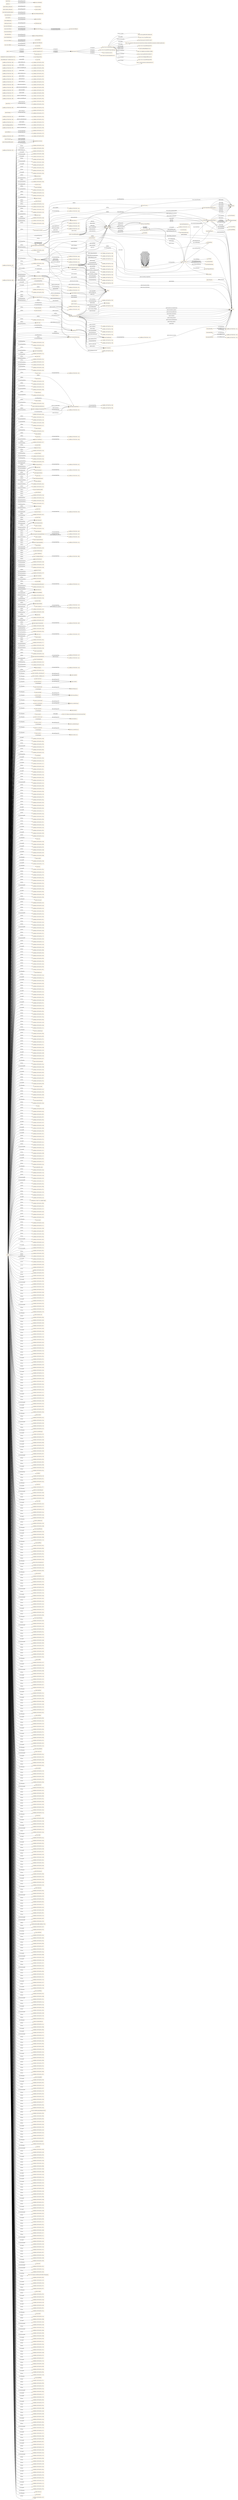 digraph ar2dtool_diagram { 
rankdir=LR;
size="1501"
node [shape = rectangle, color="orange"]; "geoes:Municipio" "geopolitical:territory" "owl:Thing" "geoes:Estero" "1e45fb9a:1857381678a:-7fac" "geoes:ZonaContigua" "1e45fb9a:1857381678a:-7d56" "geoes:Lavajo" "1e45fb9a:1857381678a:-7e1f" "geoes:Morfologia" "1e45fb9a:1857381678a:-7d22" "1e45fb9a:1857381678a:-7ff5" "1e45fb9a:1857381678a:-7e71" "1e45fb9a:1857381678a:-7ce4" "1e45fb9a:1857381678a:-7c40" "geoes:Torrente" "1e45fb9a:1857381678a:-7f99" "geoes:MasaDeAguaArtificial" "geoes:Estuario" "1e45fb9a:1857381678a:-7c3e" "1e45fb9a:1857381678a:-7d04" "1e45fb9a:1857381678a:-7cbe" "1e45fb9a:1857381678a:-7e03" "1e45fb9a:1857381678a:-7ce9" "1e45fb9a:1857381678a:-7e1c" "1e45fb9a:1857381678a:-7e63" "1e45fb9a:1857381678a:-7f16" "geoes:Canyo" "1e45fb9a:1857381678a:-7e4b" "1e45fb9a:1857381678a:-7d45" "1e45fb9a:1857381678a:-7fa3" "1e45fb9a:1857381678a:-7fe9" "geoes:Acuifero" "1e45fb9a:1857381678a:-7f10" "1e45fb9a:1857381678a:-7c46" "1e45fb9a:1857381678a:-7e26" "geoes:Nevero" "geoes:FuenteArtificial" "1e45fb9a:1857381678a:-7c4c" "1e45fb9a:1857381678a:-7faf" "geoes:Mar" "1e45fb9a:1857381678a:-7e2a" "1e45fb9a:1857381678a:-7c62" "1e45fb9a:1857381678a:-7c89" "1e45fb9a:1857381678a:-7e09" "1e45fb9a:1857381678a:-7d53" "1e45fb9a:1857381678a:-7db2" "geoes:Canal" "1e45fb9a:1857381678a:-7dc1" "1e45fb9a:1857381678a:-7e76" "geoes:Arroyo" "1e45fb9a:1857381678a:-7cfd" "1e45fb9a:1857381678a:-7e57" "geoes:Rio" "1e45fb9a:1857381678a:-7fec" "1e45fb9a:1857381678a:-7c95" "1e45fb9a:1857381678a:-7c35" "1e45fb9a:1857381678a:-7d96" "geoes:Recinto" "1e45fb9a:1857381678a:-7dca" "geoes:Saladar" "1e45fb9a:1857381678a:-7da4" "geoes:ZonaEconomicaExclusiva" "1e45fb9a:1857381678a:-7f1a" "geoes:FenomenoHidrografico" "1e45fb9a:1857381678a:-7f59" "1e45fb9a:1857381678a:-7e22" "1e45fb9a:1857381678a:-7e00" "1e45fb9a:1857381678a:-7f8a" "geoes:CanalAguasContinentales" "geoes:Aluvion" "1e45fb9a:1857381678a:-7ce0" "1e45fb9a:1857381678a:-7cef" "1e45fb9a:1857381678a:-7fa0" "1e45fb9a:1857381678a:-7d0d" "1e45fb9a:1857381678a:-7ca7" "1e45fb9a:1857381678a:-7f6d" "geoes:Acequia" "1e45fb9a:1857381678a:-7e5c" "geoes:AltaMar" "geoes:Pozo" "1e45fb9a:1857381678a:-7f92" "geoes:AguasCorrientes" "1e45fb9a:1857381678a:-7f29" "geoes:CanalMarino" "1e45fb9a:1857381678a:-7f72" "1e45fb9a:1857381678a:-7d17" "geoes:Delta" "geoes:Humedal" "geoes:Charca" "1e45fb9a:1857381678a:-7cde" "geoes:Tuberia" "1e45fb9a:1857381678a:-7e13" "1e45fb9a:1857381678a:-7e44" "geoes:Lago" "geoes:AguasSubterraneas" "geoes:Dren" "1e45fb9a:1857381678a:-7d7b" "geoes:AguasDulces" "geoes:Captacion" "1e45fb9a:1857381678a:-7f8f" "geoes:Ibon" "geoes:Nacimiento" "geoes:AguasCosteras" "1e45fb9a:1857381678a:-7fc0" "geoes:Gola" "1e45fb9a:1857381678a:-7fb5" "geoes:HidronimoPuntual" "geoes:Albufera" "1e45fb9a:1857381678a:-7de1" "1e45fb9a:1857381678a:-7ff8" "1e45fb9a:1857381678a:-7ce2" "1e45fb9a:1857381678a:-7f60" "geoes:AguasQuietas" "geoes:ZonaHumeda" "geoes:AguasMarinas" "geoes:ZonaEncharcable" "1e45fb9a:1857381678a:-7fcd" "1e45fb9a:1857381678a:-7d1e" "1e45fb9a:1857381678a:-7d2d" "1e45fb9a:1857381678a:-7e6d" "geoes:Basines" "1e45fb9a:1857381678a:-7f36" "1e45fb9a:1857381678a:-7ceb" "1e45fb9a:1857381678a:-7fdc" "1e45fb9a:1857381678a:-7ccb" "1e45fb9a:1857381678a:-7dee" "1e45fb9a:1857381678a:-7d72" "1e45fb9a:1857381678a:-7e5f" "geoes:Embalse" "1e45fb9a:1857381678a:-7fe2" "1e45fb9a:1857381678a:-7e51" "1e45fb9a:1857381678a:-7f69" "geoes:Marisma" "geoes:Ojo" "geoes:Glaciar" "1e45fb9a:1857381678a:-7fd7" "geoes:AguasSuperficiales" "1e45fb9a:1857381678a:-7de7" "1e45fb9a:1857381678a:-7f30" "geoes:Acuitardo" "geoes:Toma" "1e45fb9a:1857381678a:-7f95" "1e45fb9a:1857381678a:-7c5a" "geoes:Manantial" "1e45fb9a:1857381678a:-7f51" "geoes:Desembocadura" "1e45fb9a:1857381678a:-7e3f" "geoes:Cascada" "geoes:Rapido" "1e45fb9a:1857381678a:-7fe5" "1e45fb9a:1857381678a:-7cc8" "geoes:Corriente" "1e45fb9a:1857381678a:-7cee" "geoes:Deposito" "geoes:AguasCorrientesArtificiales" "1e45fb9a:1857381678a:-7c42" "geoes:Canalillo" "geoes:SurgenciaNatural" "1e45fb9a:1857381678a:-7f79" "geoes:SurgenciaArtificial" "1e45fb9a:1857381678a:-7f40" "geoes:Bodon" "1e45fb9a:1857381678a:-7e05" "geoes:MarTerritorial" "1e45fb9a:1857381678a:-7d5e" "geoes:Confluencia" "1e45fb9a:1857381678a:-7fd4" "geoes:CanalAguasMarinas" "geoes:Distribucion" "1e45fb9a:1857381678a:-7f22" "1e45fb9a:1857381678a:-7e38" "1e45fb9a:1857381678a:-7cf5" "geoes:Afluente" "1e45fb9a:1857381678a:-7c99" "1e45fb9a:1857381678a:-7f1e" "geoes:Conducto" "1e45fb9a:1857381678a:-7dbb" "1e45fb9a:1857381678a:-7e2c" "1e45fb9a:1857381678a:-7fbb" "1e45fb9a:1857381678a:-7c8d" "geoes:AguasCorrientesNaturales" "1e45fb9a:1857381678a:-7e69" "1e45fb9a:1857381678a:-7f9d" "geoes:Chortal" "geoes:Desague" "1e45fb9a:1857381678a:-7e7f" "geoes:CorrienteSubterranea" "geoes:Sumidero" "1e45fb9a:1857381678a:-7fd0" "1e45fb9a:1857381678a:-7c5d" "1e45fb9a:1857381678a:-7d26" "geoes:Aljibe" "geoes:AguasQuietasNaturales" "geoes:Meandro" "geoes:AguasDeTransicion" "1e45fb9a:1857381678a:-7c53" "1e45fb9a:1857381678a:-7f4e" "geoes:Barranco" "1e45fb9a:1857381678a:-7f25" "geoes:MasaDeHielo" "1e45fb9a:1857381678a:-7cc4" "1e45fb9a:1857381678a:-7cbb" "geoes:Salina" "1e45fb9a:1857381678a:-7e31" "geoes:AguasSaladas" "geoes:Surgencia" "1e45fb9a:1857381678a:-7c82" "1e45fb9a:1857381678a:-7d08" "geoes:Ria" "1e45fb9a:1857381678a:-7d80" "1e45fb9a:1857381678a:-7e07" "1e45fb9a:1857381678a:-7c96" "1e45fb9a:1857381678a:-7f80" "geoes:AguasContinentales" "1e45fb9a:1857381678a:-7d6f" "1e45fb9a:1857381678a:-7dd6" "1e45fb9a:1857381678a:-7cad" "geoes:CuencaHidrografica" "1e45fb9a:1857381678a:-7f56" "1e45fb9a:1857381678a:-7fa9" "1e45fb9a:1857381678a:-7d5a" "geoes:Lucio" "1e45fb9a:1857381678a:-7ff2" "geoes:Laguna" "1e45fb9a:1857381678a:-7d0c" "1e45fb9a:1857381678a:-7c71" "1e45fb9a:1857381678a:-7ca8" "geoes:Aguas" "1e45fb9a:1857381678a:-7d50" "1e45fb9a:1857381678a:-7c66" "1e45fb9a:1857381678a:-7e66" "geoes:LagunaSalada" "1e45fb9a:1857381678a:-7ce6" "1e45fb9a:1857381678a:-7ffb" "geoes:AguasQuietasArtificiales" "1e45fb9a:1857381678a:-7dc5" "1e45fb9a:1857381678a:-7dad" "1e45fb9a:1857381678a:-7f13" "geoes:FuenteArtesana" "1e45fb9a:1857381678a:-7e7c" "1e45fb9a:1857381678a:-7fb8" "1e45fb9a:1857381678a:-7d13" "1e45fb9a:1857381678a:-7cd6" "geoes:Rambla" "1e45fb9a:1857381678a:-7fc7" "1e45fb9a:1857381678a:-7dce" "wgs84_pos:SpatialThing" "time:TimeZone" "time:GeneralDateTimeDescription" "time:DateTimeInterval" "time:TRS" "time:TemporalDuration" "time:Duration" "time:GeneralDurationDescription" "time:ProperInterval" "time:TimePosition" "time:TemporalPosition" "time:Interval" "604a55f8faa364c77e3835d192af112d" "time:TemporalEntity" "time:MonthOfYear" "5d3e6b296733c9c6232946467bc57552" "time:TemporalUnit" "time:Instant" "time:DayOfWeek" ; /*classes style*/
	"geoes:top.owl" -> "http://www.w3.org/2006/time" [ label = "owl:imports" ];
	"geoes:top.owl" -> "http://www.w3.org/2003/01/geo/wgs84_pos" [ label = "owl:imports" ];
	"geoes:top.owl" -> "http://vocab.deri.ie/scovo" [ label = "owl:imports" ];
	"geoes:top.owl" -> "http://aims.fao.org/aos/geopolitical.owl" [ label = "owl:imports" ];
	"geoes:AguasContinentales" -> "1e45fb9a:1857381678a:-7e69" [ label = "owl:equivalentClass" ];
	"http://www.w3.org/2006/time" -> "http://orcid.org/0000-0002-3884-3420" [ label = "dcterms:creator" ];
	"http://www.w3.org/2006/time" -> "http://www.w3.org/TR/owl-time" [ label = "rdfs:seeAlso" ];
	"http://www.w3.org/2006/time" -> "http://dx.doi.org/10.3233/SW-150187" [ label = "rdfs:seeAlso" ];
	"http://www.w3.org/2006/time" -> "http://www.semantic-web-journal.net/content/time-ontology-extended-non-gregorian-calendar-applications" [ label = "rdfs:seeAlso" ];
	"http://www.w3.org/2006/time" -> "http://www.w3.org/TR/owl-time" [ label = "dcterms:isVersionOf" ];
	"http://www.w3.org/2006/time" -> "http://www.w3.org/2006/time#2016" [ label = "owl:versionIRI" ];
	"http://www.w3.org/2006/time" -> "mailto:panfeng66@gmail.com" [ label = "dcterms:creator" ];
	"http://www.w3.org/2006/time" -> "https://en.wikipedia.org/wiki/Jerry_Hobbs" [ label = "dcterms:creator" ];
	"http://www.w3.org/2006/time" -> "https://orcid.org/0000-0001-8269-8171" [ label = "dcterms:contributor" ];
	"http://www.w3.org/2006/time" -> "mailto:chris.little@metoffice.gov.uk" [ label = "dcterms:contributor" ];
	"http://www.w3.org/2006/time" -> "http://www.w3.org/2006/time#2006" [ label = "owl:priorVersion" ];
	"http://www.w3.org/2006/time" -> "https://creativecommons.org/licenses/by/4.0/" [ label = "dcterms:license" ];
	"time:generalDay" -> "1e45fb9a:1857381678a:-7c2a" [ label = "owl:withRestrictions" ];
	"time:generalDay" -> "xsd:string" [ label = "owl:onDatatype" ];
	"time:intervalBefore" -> "time:intervalDisjoint" [ label = "rdfs:subPropertyOf" ];
	"time:intervalBefore" -> "time:before" [ label = "rdfs:subPropertyOf" ];
	"geoes:geopolitica.owl" -> "geoes:top.owl" [ label = "owl:imports" ];
	"time:inDateTime" -> "time:inTemporalPosition" [ label = "rdfs:subPropertyOf" ];
	"geoes:sometido_a_descarga_por" -> "geoes:sometido" [ label = "rdfs:subPropertyOf" ];
	"time:intervalFinishes" -> "time:intervalIn" [ label = "rdfs:subPropertyOf" ];
	"geoes:transportes.owl" -> "geoes:top.owl" [ label = "owl:imports" ];
	"wgs84_pos:location" -> "foaf:based_near" [ label = "rdfs:subPropertyOf" ];
	"geoes:AguasCorrientes" -> "1e45fb9a:1857381678a:-7e66" [ label = "owl:equivalentClass" ];
	"time:hasEnd" -> "time:hasTime" [ label = "rdfs:subPropertyOf" ];
	"geoes:Rambla" -> "1e45fb9a:1857381678a:-7ca8" [ label = "owl:equivalentClass" ];
	"geoes:transvasa" -> "geoes:conduce" [ label = "rdfs:subPropertyOf" ];
	"geoes:desembocaEn" -> "geoes:desagua_en" [ label = "rdfs:subPropertyOf" ];
	"geoes:Lucio" -> "1e45fb9a:1857381678a:-7cf5" [ label = "owl:equivalentClass" ];
	"time:hasDurationDescription" -> "time:hasTemporalDuration" [ label = "rdfs:subPropertyOf" ];
	"geoes:" -> "geoes:hydro.owl" [ label = "owl:imports" ];
	"geoes:" -> "geoes:transportes.owl" [ label = "owl:imports" ];
	"geoes:" -> "geoes:geopolitica.owl" [ label = "owl:imports" ];
	"geoes:Acuifero" -> "1e45fb9a:1857381678a:-7e7c" [ label = "owl:equivalentClass" ];
	"geoes:Aguas" -> "1e45fb9a:1857381678a:-7e6d" [ label = "owl:equivalentClass" ];
	"geoes:precedeA" -> "geoes:esta_proxima_a" [ label = "rdfs:subPropertyOf" ];
	"time:intervalIn" -> "time:intervalEquals" [ label = "owl:propertyDisjointWith" ];
	"time:inTimePosition" -> "time:inTemporalPosition" [ label = "rdfs:subPropertyOf" ];
	"geoes:Pozo" -> "1e45fb9a:1857381678a:-7cad" [ label = "owl:equivalentClass" ];
	"geoes:es_transvasada" -> "geoes:es_conducido_por" [ label = "rdfs:subPropertyOf" ];
	"geoes:distribuye" -> "geoes:conduce" [ label = "rdfs:subPropertyOf" ];
	"geoes:Canal" -> "1e45fb9a:1857381678a:-7dc5" [ label = "owl:equivalentClass" ];
	"geoes:transmite" -> "geoes:permite" [ label = "rdfs:subPropertyOf" ];
	"time:generalYear" -> "1e45fb9a:1857381678a:-7c28" [ label = "owl:withRestrictions" ];
	"time:generalYear" -> "xsd:string" [ label = "owl:onDatatype" ];
	"time:intervalStarts" -> "time:intervalIn" [ label = "rdfs:subPropertyOf" ];
	"geoes:nombre_alternativo" -> "geoes:nombre" [ label = "rdfs:subPropertyOf" ];
	"time:intervalDuring" -> "time:intervalIn" [ label = "rdfs:subPropertyOf" ];
	"time:ProperInterval" -> "time:Instant" [ label = "owl:disjointWith" ];
	"geoes:AguasQuietas" -> "1e45fb9a:1857381678a:-7e22" [ label = "owl:equivalentClass" ];
	"time:seconds" -> "http://www.bipm.org/en/publications/si-brochure/second.html" [ label = "rdfs:seeAlso" ];
	"geoes:se_extrae_para" -> "geoes:alimenta_a" [ label = "rdfs:subPropertyOf" ];
	"geoes:AguasQuietasNaturales" -> "1e45fb9a:1857381678a:-7e1c" [ label = "owl:equivalentClass" ];
	"geoes:Idioma_alternativo" -> "geoes:idioma" [ label = "rdfs:subPropertyOf" ];
	"time:generalMonth" -> "1e45fb9a:1857381678a:-7c29" [ label = "owl:withRestrictions" ];
	"time:generalMonth" -> "xsd:string" [ label = "owl:onDatatype" ];
	"time:intervalEquals" -> "time:intervalIn" [ label = "owl:propertyDisjointWith" ];
	"geoes:CanalAguasMarinas" -> "1e45fb9a:1857381678a:-7dbb" [ label = "owl:equivalentClass" ];
	"geoes:ZonaHumeda" -> "1e45fb9a:1857381678a:-7c42" [ label = "owl:equivalentClass" ];
	"geoes:Afluente" -> "1e45fb9a:1857381678a:-7e71" [ label = "owl:equivalentClass" ];
	"geoes:Afluente" -> "1e45fb9a:1857381678a:-7e76" [ label = "owl:equivalentClass" ];
	"geoes:se_extrae" -> "geoes:es_alimentada_por" [ label = "rdfs:subPropertyOf" ];
	"geoes:AguasCorrientesArtificiales" -> "1e45fb9a:1857381678a:-7e5f" [ label = "owl:equivalentClass" ];
	"geoes:AguasCorrientesArtificiales" -> "1e45fb9a:1857381678a:-7e63" [ label = "owl:equivalentClass" ];
	"geoes:AguasSuperficiales" -> "1e45fb9a:1857381678a:-7e00" [ label = "owl:equivalentClass" ];
	"time:hasDuration" -> "time:hasTemporalDuration" [ label = "rdfs:subPropertyOf" ];
	"geoes:AguasDeTransicion" -> "1e45fb9a:1857381678a:-7e3f" [ label = "owl:equivalentClass" ];
	"geoes:AguasDeTransicion" -> "1e45fb9a:1857381678a:-7e31" [ label = "owl:equivalentClass" ];
	"time:hasBeginning" -> "time:hasTime" [ label = "rdfs:subPropertyOf" ];
	"geoes:MasaDeAguaArtificial" -> "1e45fb9a:1857381678a:-7cc8" [ label = "owl:equivalentClass" ];
	"geoes:Nacimiento" -> "1e45fb9a:1857381678a:-7cbe" [ label = "owl:equivalentClass" ];
	"geoes:Dren" -> "1e45fb9a:1857381678a:-7d5e" [ label = "owl:equivalentClass" ];
	"geoes:long" -> "geoes:coordenadas" [ label = "rdfs:subPropertyOf" ];
	"geoes:Gola" -> "1e45fb9a:1857381678a:-7d1e" [ label = "owl:equivalentClass" ];
	"geoes:CanalAguasContinentales" -> "1e45fb9a:1857381678a:-7dc1" [ label = "owl:equivalentClass" ];
	"geoes:AguasQuietasArtificiales" -> "1e45fb9a:1857381678a:-7e1f" [ label = "owl:equivalentClass" ];
	"geoes:SurgenciaArtificial" -> "1e45fb9a:1857381678a:-7c5a" [ label = "owl:equivalentClass" ];
	"time:TemporalEntity" -> "1e45fb9a:1857381678a:-7c2e" [ label = "owl:unionOf" ];
	"geoes:es_distribuida" -> "geoes:es_conducido_por" [ label = "rdfs:subPropertyOf" ];
	"geoes:sigueA" -> "geoes:esta_proxima_a" [ label = "rdfs:subPropertyOf" ];
	"geoes:Surgencia" -> "1e45fb9a:1857381678a:-7c5d" [ label = "owl:equivalentClass" ];
	"geoes:es_capturado" -> "geoes:es_conectado_con" [ label = "rdfs:subPropertyOf" ];
	"geoes:Desague" -> "1e45fb9a:1857381678a:-7d72" [ label = "owl:equivalentClass" ];
	"geoes:captura" -> "geoes:conecta_con" [ label = "rdfs:subPropertyOf" ];
	"geoes:sometida_a_influencia_de" -> "geoes:sometido" [ label = "rdfs:subPropertyOf" ];
	"NULL" -> "1e45fb9a:1857381678a:-7e96" [ label = "owl:oneOf" ];
	"NULL" -> "1e45fb9a:1857381678a:-7f6a" [ label = "rdf:rest" ];
	"NULL" -> "1e45fb9a:1857381678a:-7f2b" [ label = "rdf:rest" ];
	"NULL" -> "1e45fb9a:1857381678a:-7d17" [ label = "owl:allValuesFrom" ];
	"NULL" -> "1e45fb9a:1857381678a:-7c79" [ label = "owl:intersectionOf" ];
	"NULL" -> "1e45fb9a:1857381678a:-7fb3" [ label = "rdf:rest" ];
	"NULL" -> "1e45fb9a:1857381678a:-7ec8" [ label = "rdf:rest" ];
	"NULL" -> "1e45fb9a:1857381678a:-7ce0" [ label = "rdf:first" ];
	"NULL" -> "geoes:Deposito" [ label = "rdf:first" ];
	"NULL" -> "geoes:Ria" [ label = "owl:someValuesFrom" ];
	"NULL" -> "1e45fb9a:1857381678a:-7cee" [ label = "rdf:first" ];
	"NULL" -> "geoes:Lago" [ label = "rdf:first" ];
	"NULL" -> "xsd:gMonth" [ label = "owl:allValuesFrom" ];
	"NULL" -> "1e45fb9a:1857381678a:-7d0a" [ label = "owl:unionOf" ];
	"NULL" -> "1e45fb9a:1857381678a:-7cd2" [ label = "rdf:rest" ];
	"NULL" -> "geoes:Barranco" [ label = "owl:allValuesFrom" ];
	"NULL" -> "1e45fb9a:1857381678a:-7e12" [ label = "owl:unionOf" ];
	"NULL" -> "1e45fb9a:1857381678a:-7ee6" [ label = "rdf:rest" ];
	"NULL" -> "1e45fb9a:1857381678a:-7fe1" [ label = "owl:unionOf" ];
	"NULL" -> "1e45fb9a:1857381678a:-7ec5" [ label = "owl:oneOf" ];
	"NULL" -> "1e45fb9a:1857381678a:-7c9e" [ label = "rdf:rest" ];
	"NULL" -> "geoes:FuenteArtesana" [ label = "rdf:first" ];
	"NULL" -> "geoes:ZonaEncharcable" [ label = "rdf:first" ];
	"NULL" -> "1e45fb9a:1857381678a:-7d91" [ label = "rdf:rest" ];
	"NULL" -> "1e45fb9a:1857381678a:-7ca0" [ label = "rdf:rest" ];
	"NULL" -> "1e45fb9a:1857381678a:-7e14" [ label = "owl:intersectionOf" ];
	"NULL" -> "1e45fb9a:1857381678a:-7f66" [ label = "rdf:rest" ];
	"NULL" -> "1e45fb9a:1857381678a:-7c2d" [ label = "rdf:rest" ];
	"NULL" -> "geoes:Basines" [ label = "rdf:first" ];
	"NULL" -> "1e45fb9a:1857381678a:-7f38" [ label = "rdf:rest" ];
	"NULL" -> "1e45fb9a:1857381678a:-7cdf" [ label = "rdf:rest" ];
	"NULL" -> "1e45fb9a:1857381678a:-7f73" [ label = "rdf:rest" ];
	"NULL" -> "1e45fb9a:1857381678a:-7fda" [ label = "rdf:rest" ];
	"NULL" -> "1e45fb9a:1857381678a:-7e44" [ label = "owl:allValuesFrom" ];
	"NULL" -> "1e45fb9a:1857381678a:-7d20" [ label = "rdf:rest" ];
	"NULL" -> "1e45fb9a:1857381678a:-7f34" [ label = "rdf:rest" ];
	"NULL" -> "1e45fb9a:1857381678a:-7e8c" [ label = "owl:oneOf" ];
	"NULL" -> "1e45fb9a:1857381678a:-7c2c" [ label = "owl:unionOf" ];
	"NULL" -> "1e45fb9a:1857381678a:-7e4e" [ label = "rdf:rest" ];
	"NULL" -> "1e45fb9a:1857381678a:-7d3a" [ label = "owl:intersectionOf" ];
	"NULL" -> "geoes:Canal" [ label = "rdf:first" ];
	"NULL" -> "1e45fb9a:1857381678a:-7f06" [ label = "rdf:rest" ];
	"NULL" -> "1e45fb9a:1857381678a:-7c95" [ label = "rdf:first" ];
	"NULL" -> "geoes:Manantial" [ label = "rdf:first" ];
	"NULL" -> "1e45fb9a:1857381678a:-7f41" [ label = "rdf:rest" ];
	"NULL" -> "1e45fb9a:1857381678a:-7e9a" [ label = "rdf:rest" ];
	"NULL" -> "time:GeneralDateTimeDescription" [ label = "rdf:first" ];
	"NULL" -> "1e45fb9a:1857381678a:-7cd5" [ label = "owl:unionOf" ];
	"NULL" -> "1e45fb9a:1857381678a:-7f02" [ label = "rdf:rest" ];
	"NULL" -> "1e45fb9a:1857381678a:-7d59" [ label = "owl:unionOf" ];
	"NULL" -> "1e45fb9a:1857381678a:-7ece" [ label = "rdf:rest" ];
	"NULL" -> "time:year" [ label = "owl:onProperty" ];
	"NULL" -> "1e45fb9a:1857381678a:-7c68" [ label = "rdf:rest" ];
	"NULL" -> "1e45fb9a:1857381678a:-7f68" [ label = "owl:unionOf" ];
	"NULL" -> "1e45fb9a:1857381678a:-7f2f" [ label = "owl:unionOf" ];
	"NULL" -> "1e45fb9a:1857381678a:-7edb" [ label = "rdf:rest" ];
	"NULL" -> "geoes:Aguas" [ label = "rdf:first" ];
	"NULL" -> "geoes:Marisma" [ label = "owl:allValuesFrom" ];
	"NULL" -> "1e45fb9a:1857381678a:-7dc9" [ label = "owl:unionOf" ];
	"NULL" -> "geoes:Acuifero" [ label = "owl:allValuesFrom" ];
	"NULL" -> "1e45fb9a:1857381678a:-7d9b" [ label = "rdf:rest" ];
	"NULL" -> "geoes:estaEn" [ label = "owl:onProperty" ];
	"NULL" -> "1e45fb9a:1857381678a:-7d4f" [ label = "owl:unionOf" ];
	"NULL" -> "1e45fb9a:1857381678a:-7c70" [ label = "owl:unionOf" ];
	"NULL" -> "time:days" [ label = "owl:onProperty" ];
	"NULL" -> "1e45fb9a:1857381678a:-7fba" [ label = "owl:unionOf" ];
	"NULL" -> "geoes:Ibon" [ label = "owl:someValuesFrom" ];
	"NULL" -> "1e45fb9a:1857381678a:-7c43" [ label = "rdf:rest" ];
	"NULL" -> "1e45fb9a:1857381678a:-7f7d" [ label = "rdf:rest" ];
	"NULL" -> "geoes:AguasCorrientesNaturales" [ label = "rdf:first" ];
	"NULL" -> "1e45fb9a:1857381678a:-7f3e" [ label = "rdf:rest" ];
	"NULL" -> "1e45fb9a:1857381678a:-7e29" [ label = "rdf:rest" ];
	"NULL" -> "1e45fb9a:1857381678a:-7d2a" [ label = "rdf:rest" ];
	"NULL" -> "1e45fb9a:1857381678a:-7da3" [ label = "owl:intersectionOf" ];
	"NULL" -> "geoes:CorrienteSubterranea" [ label = "rdf:first" ];
	"NULL" -> "1e45fb9a:1857381678a:-7e64" [ label = "rdf:rest" ];
	"NULL" -> "1e45fb9a:1857381678a:-7f04" [ label = "owl:oneOf" ];
	"NULL" -> "1e45fb9a:1857381678a:-7cd8" [ label = "rdf:rest" ];
	"NULL" -> "1e45fb9a:1857381678a:-7f4b" [ label = "rdf:rest" ];
	"NULL" -> "geoes:evacua_de" [ label = "owl:onProperty" ];
	"NULL" -> "1e45fb9a:1857381678a:-7e32" [ label = "rdf:rest" ];
	"NULL" -> "1e45fb9a:1857381678a:-7ea9" [ label = "rdf:rest" ];
	"NULL" -> "1e45fb9a:1857381678a:-7ce5" [ label = "rdf:rest" ];
	"NULL" -> "1e45fb9a:1857381678a:-7fe0" [ label = "rdf:rest" ];
	"NULL" -> "1e45fb9a:1857381678a:-7cbc" [ label = "owl:intersectionOf" ];
	"NULL" -> "1e45fb9a:1857381678a:-7dfe" [ label = "rdf:rest" ];
	"NULL" -> "1e45fb9a:1857381678a:-7fa1" [ label = "rdf:rest" ];
	"NULL" -> "1e45fb9a:1857381678a:-7e04" [ label = "rdf:rest" ];
	"NULL" -> "1e45fb9a:1857381678a:-7d58" [ label = "rdf:rest" ];
	"NULL" -> "1e45fb9a:1857381678a:-7e5d" [ label = "owl:intersectionOf" ];
	"NULL" -> "1e45fb9a:1857381678a:-7eb6" [ label = "rdf:rest" ];
	"NULL" -> "1e45fb9a:1857381678a:-7ce9" [ label = "rdf:first" ];
	"NULL" -> "geoes:conecta_con" [ label = "owl:onProperty" ];
	"NULL" -> "1e45fb9a:1857381678a:-7dcc" [ label = "rdf:rest" ];
	"NULL" -> "1e45fb9a:1857381678a:-7c7f" [ label = "rdf:rest" ];
	"NULL" -> "1e45fb9a:1857381678a:-7d35" [ label = "owl:intersectionOf" ];
	"NULL" -> "1e45fb9a:1857381678a:-7e13" [ label = "owl:someValuesFrom" ];
	"NULL" -> "1e45fb9a:1857381678a:-7cc0" [ label = "rdf:rest" ];
	"NULL" -> "1e45fb9a:1857381678a:-7ed4" [ label = "rdf:rest" ];
	"NULL" -> "geoes:Salina" [ label = "rdf:first" ];
	"NULL" -> "1e45fb9a:1857381678a:-7e56" [ label = "owl:unionOf" ];
	"NULL" -> "1e45fb9a:1857381678a:-7f86" [ label = "rdf:rest" ];
	"NULL" -> "1e45fb9a:1857381678a:-7fed" [ label = "rdf:rest" ];
	"NULL" -> "geoes:AguasCorrientesNaturales" [ label = "owl:someValuesFrom" ];
	"NULL" -> "1e45fb9a:1857381678a:-7d33" [ label = "rdf:rest" ];
	"NULL" -> "1e45fb9a:1857381678a:-7f93" [ label = "rdf:rest" ];
	"NULL" -> "1e45fb9a:1857381678a:-7f54" [ label = "rdf:rest" ];
	"NULL" -> "geoes:Distribucion" [ label = "rdf:first" ];
	"NULL" -> "1e45fb9a:1857381678a:-7e6e" [ label = "rdf:rest" ];
	"NULL" -> "1e45fb9a:1857381678a:-7d80" [ label = "owl:allValuesFrom" ];
	"NULL" -> "1e45fb9a:1857381678a:-7f26" [ label = "rdf:rest" ];
	"NULL" -> "1e45fb9a:1857381678a:-7f61" [ label = "rdf:rest" ];
	"NULL" -> "geoes:Embalse" [ label = "owl:someValuesFrom" ];
	"NULL" -> "geoes:deposita_en" [ label = "owl:onProperty" ];
	"NULL" -> "1e45fb9a:1857381678a:-7eee" [ label = "rdf:rest" ];
	"NULL" -> "1e45fb9a:1857381678a:-7cca" [ label = "owl:unionOf" ];
	"NULL" -> "geoes:AguasQuietasArtificiales" [ label = "rdf:first" ];
	"NULL" -> "geoes:AguasQuietasArtificiales" [ label = "owl:complementOf" ];
	"NULL" -> "geoes:Acuifero" [ label = "rdf:first" ];
	"NULL" -> "1e45fb9a:1857381678a:-7fab" [ label = "owl:unionOf" ];
	"NULL" -> "geoes:Manantial" [ label = "owl:allValuesFrom" ];
	"NULL" -> "geoes:SurgenciaArtificial" [ label = "rdf:first" ];
	"NULL" -> "1e45fb9a:1857381678a:-7efb" [ label = "rdf:rest" ];
	"NULL" -> "1e45fb9a:1857381678a:-7e38" [ label = "owl:allValuesFrom" ];
	"NULL" -> "geoes:Saladar" [ label = "rdf:first" ];
	"NULL" -> "1e45fb9a:1857381678a:-7d1f" [ label = "rdf:rest" ];
	"NULL" -> "1e45fb9a:1857381678a:-7ebc" [ label = "rdf:rest" ];
	"NULL" -> "1e45fb9a:1857381678a:-7ec0" [ label = "owl:oneOf" ];
	"NULL" -> "1e45fb9a:1857381678a:-7c40" [ label = "rdf:first" ];
	"NULL" -> "1e45fb9a:1857381678a:-7fc8" [ label = "rdf:rest" ];
	"NULL" -> "1e45fb9a:1857381678a:-7f0a" [ label = "owl:oneOf" ];
	"NULL" -> "1e45fb9a:1857381678a:-7d3d" [ label = "rdf:rest" ];
	"NULL" -> "1e45fb9a:1857381678a:-7fcc" [ label = "owl:unionOf" ];
	"NULL" -> "1e45fb9a:1857381678a:-7c24" [ label = "rdf:rest" ];
	"NULL" -> "1e45fb9a:1857381678a:-7c89" [ label = "owl:someValuesFrom" ];
	"NULL" -> "1e45fb9a:1857381678a:-7de0" [ label = "owl:unionOf" ];
	"NULL" -> "1e45fb9a:1857381678a:-7f0e" [ label = "rdf:rest" ];
	"NULL" -> "1e45fb9a:1857381678a:-7f5e" [ label = "rdf:rest" ];
	"NULL" -> "1e45fb9a:1857381678a:-7d4a" [ label = "rdf:rest" ];
	"NULL" -> "1e45fb9a:1857381678a:-7fe6" [ label = "rdf:rest" ];
	"NULL" -> "1e45fb9a:1857381678a:-7e49" [ label = "rdf:rest" ];
	"NULL" -> "1e45fb9a:1857381678a:-7e84" [ label = "rdf:rest" ];
	"NULL" -> "1e45fb9a:1857381678a:-7c31" [ label = "rdf:rest" ];
	"NULL" -> "geoes:es_originado_por" [ label = "owl:onProperty" ];
	"NULL" -> "1e45fb9a:1857381678a:-7f6b" [ label = "rdf:rest" ];
	"NULL" -> "1e45fb9a:1857381678a:-7ff3" [ label = "rdf:rest" ];
	"NULL" -> "1e45fb9a:1857381678a:-7f2c" [ label = "rdf:rest" ];
	"NULL" -> "geoes:conduce" [ label = "owl:onProperty" ];
	"NULL" -> "geoes:Morfologia" [ label = "rdf:first" ];
	"NULL" -> "geoes:Lucio" [ label = "owl:someValuesFrom" ];
	"NULL" -> "1e45fb9a:1857381678a:-7cc6" [ label = "rdf:rest" ];
	"NULL" -> "1e45fb9a:1857381678a:-7d56" [ label = "owl:someValuesFrom" ];
	"NULL" -> "1e45fb9a:1857381678a:-7e26" [ label = "owl:someValuesFrom" ];
	"NULL" -> "1e45fb9a:1857381678a:-7fc1" [ label = "rdf:rest" ];
	"NULL" -> "1e45fb9a:1857381678a:-7ddf" [ label = "rdf:rest" ];
	"NULL" -> "1e45fb9a:1857381678a:-7cd6" [ label = "owl:someValuesFrom" ];
	"NULL" -> "geoes:AguasMarinas" [ label = "owl:someValuesFrom" ];
	"NULL" -> "1e45fb9a:1857381678a:-7e20" [ label = "rdf:rest" ];
	"NULL" -> "1e45fb9a:1857381678a:-7e89" [ label = "owl:oneOf" ];
	"NULL" -> "1e45fb9a:1857381678a:-7cd3" [ label = "rdf:rest" ];
	"NULL" -> "1e45fb9a:1857381678a:-7ee7" [ label = "rdf:rest" ];
	"NULL" -> "geoes:sufre_descarga_de" [ label = "owl:onProperty" ];
	"NULL" -> "1e45fb9a:1857381678a:-7dec" [ label = "rdf:rest" ];
	"NULL" -> "1e45fb9a:1857381678a:-7d48" [ label = "owl:intersectionOf" ];
	"NULL" -> "1e45fb9a:1857381678a:-7ef4" [ label = "rdf:rest" ];
	"NULL" -> "1e45fb9a:1857381678a:-7fd3" [ label = "owl:unionOf" ];
	"NULL" -> "1e45fb9a:1857381678a:-7d92" [ label = "rdf:rest" ];
	"NULL" -> "1e45fb9a:1857381678a:-7f67" [ label = "rdf:rest" ];
	"NULL" -> "1e45fb9a:1857381678a:-7fce" [ label = "rdf:rest" ];
	"NULL" -> "1e45fb9a:1857381678a:-7f9f" [ label = "owl:unionOf" ];
	"NULL" -> "geoes:discurre_sobre" [ label = "owl:onProperty" ];
	"NULL" -> "1e45fb9a:1857381678a:-7ec2" [ label = "rdf:rest" ];
	"NULL" -> "1e45fb9a:1857381678a:-7f39" [ label = "rdf:rest" ];
	"NULL" -> "1e45fb9a:1857381678a:-7d60" [ label = "rdf:rest" ];
	"NULL" -> "1e45fb9a:1857381678a:-7f74" [ label = "rdf:rest" ];
	"NULL" -> "time:numericDuration" [ label = "owl:onProperty" ];
	"NULL" -> "1e45fb9a:1857381678a:-7e8e" [ label = "rdf:rest" ];
	"NULL" -> "rdf:nil" [ label = "rdf:rest" ];
	"NULL" -> "1e45fb9a:1857381678a:-7e4f" [ label = "rdf:rest" ];
	"NULL" -> "1e45fb9a:1857381678a:-7fad" [ label = "rdf:rest" ];
	"NULL" -> "1e45fb9a:1857381678a:-7f81" [ label = "rdf:rest" ];
	"NULL" -> "1e45fb9a:1857381678a:-7f07" [ label = "rdf:rest" ];
	"NULL" -> "1e45fb9a:1857381678a:-7f42" [ label = "rdf:rest" ];
	"NULL" -> "1e45fb9a:1857381678a:-7ef2" [ label = "owl:oneOf" ];
	"NULL" -> "1e45fb9a:1857381678a:-7e9b" [ label = "rdf:rest" ];
	"NULL" -> "geoes:Conducto" [ label = "rdf:first" ];
	"NULL" -> "1e45fb9a:1857381678a:-7d95" [ label = "owl:unionOf" ];
	"NULL" -> "1e45fb9a:1857381678a:-7d45" [ label = "owl:allValuesFrom" ];
	"NULL" -> "1e45fb9a:1857381678a:-7f35" [ label = "owl:unionOf" ];
	"NULL" -> "1e45fb9a:1857381678a:-7d21" [ label = "owl:unionOf" ];
	"NULL" -> "geoes:esta_proxima_a" [ label = "owl:onProperty" ];
	"NULL" -> "1e45fb9a:1857381678a:-7e1d" [ label = "rdf:rest" ];
	"NULL" -> "1e45fb9a:1857381678a:-7f14" [ label = "rdf:rest" ];
	"NULL" -> "1e45fb9a:1857381678a:-7ea1" [ label = "owl:oneOf" ];
	"NULL" -> "geoes:Humedal" [ label = "rdf:first" ];
	"NULL" -> "1e45fb9a:1857381678a:-7edc" [ label = "rdf:rest" ];
	"NULL" -> "1e45fb9a:1857381678a:-7cab" [ label = "owl:intersectionOf" ];
	"NULL" -> "1e45fb9a:1857381678a:-7e21" [ label = "owl:unionOf" ];
	"NULL" -> "1e45fb9a:1857381678a:-7d8f" [ label = "rdf:rest" ];
	"NULL" -> "1e45fb9a:1857381678a:-7cc7" [ label = "owl:unionOf" ];
	"NULL" -> "1e45fb9a:1857381678a:-7f6c" [ label = "owl:unionOf" ];
	"NULL" -> "time:Duration" [ label = "rdf:first" ];
	"NULL" -> "1e45fb9a:1857381678a:-7e4b" [ label = "owl:allValuesFrom" ];
	"NULL" -> "geoes:AguasDulces" [ label = "owl:complementOf" ];
	"NULL" -> "1e45fb9a:1857381678a:-7c37" [ label = "rdf:rest" ];
	"NULL" -> "1e45fb9a:1857381678a:-7c66" [ label = "owl:someValuesFrom" ];
	"NULL" -> "1e45fb9a:1857381678a:-7eaa" [ label = "rdf:rest" ];
	"NULL" -> "geoes:puede_fluir_como" [ label = "owl:onProperty" ];
	"NULL" -> "1e45fb9a:1857381678a:-7de5" [ label = "rdf:rest" ];
	"NULL" -> "1e45fb9a:1857381678a:-7c44" [ label = "rdf:rest" ];
	"NULL" -> "1e45fb9a:1857381678a:-7e58" [ label = "rdf:rest" ];
	"NULL" -> "1e45fb9a:1857381678a:-7c92" [ label = "owl:intersectionOf" ];
	"NULL" -> "1e45fb9a:1857381678a:-7c61" [ label = "owl:intersectionOf" ];
	"NULL" -> "1e45fb9a:1857381678a:-7f2e" [ label = "rdf:rest" ];
	"NULL" -> "1e45fb9a:1857381678a:-7fb6" [ label = "rdf:rest" ];
	"NULL" -> "1e45fb9a:1857381678a:-7f7e" [ label = "rdf:rest" ];
	"NULL" -> "1e45fb9a:1857381678a:-7c90" [ label = "rdf:rest" ];
	"NULL" -> "1e45fb9a:1857381678a:-7c51" [ label = "rdf:rest" ];
	"NULL" -> "1e45fb9a:1857381678a:-7ecf" [ label = "owl:oneOf" ];
	"NULL" -> "7a644b5461275336772211d84d07ab94" [ label = "rdf:first" ];
	"NULL" -> "1e45fb9a:1857381678a:-7db2" [ label = "owl:someValuesFrom" ];
	"NULL" -> "1e45fb9a:1857381678a:-7f8b" [ label = "rdf:rest" ];
	"NULL" -> "1e45fb9a:1857381678a:-7f4c" [ label = "rdf:rest" ];
	"NULL" -> "geoes:Embalse" [ label = "rdf:first" ];
	"NULL" -> "1e45fb9a:1857381678a:-7e72" [ label = "rdf:rest" ];
	"NULL" -> "1e45fb9a:1857381678a:-7ee9" [ label = "rdf:rest" ];
	"NULL" -> "1e45fb9a:1857381678a:-7d0d" [ label = "owl:allValuesFrom" ];
	"NULL" -> "geoes:Acequia" [ label = "rdf:first" ];
	"NULL" -> "geoes:AguasQuietasNaturales" [ label = "rdf:first" ];
	"NULL" -> "1e45fb9a:1857381678a:-7eb7" [ label = "rdf:rest" ];
	"NULL" -> "1e45fb9a:1857381678a:-7e9c" [ label = "owl:oneOf" ];
	"NULL" -> "1e45fb9a:1857381678a:-7ce4" [ label = "rdf:first" ];
	"NULL" -> "time:second" [ label = "owl:onProperty" ];
	"NULL" -> "geoes:Aluvion" [ label = "owl:someValuesFrom" ];
	"NULL" -> "1e45fb9a:1857381678a:-7ed5" [ label = "rdf:rest" ];
	"NULL" -> "geoes:se_extrae_para" [ label = "owl:onProperty" ];
	"NULL" -> "1e45fb9a:1857381678a:-7cc1" [ label = "rdf:rest" ];
	"NULL" -> "1e45fb9a:1857381678a:-7d38" [ label = "rdf:rest" ];
	"NULL" -> "geoes:Glaciar" [ label = "owl:complementOf" ];
	"NULL" -> "1e45fb9a:1857381678a:-7f87" [ label = "rdf:rest" ];
	"NULL" -> "1e45fb9a:1857381678a:-7dda" [ label = "rdf:rest" ];
	"NULL" -> "1e45fb9a:1857381678a:-7fee" [ label = "rdf:rest" ];
	"NULL" -> "1e45fb9a:1857381678a:-7dd7" [ label = "owl:intersectionOf" ];
	"NULL" -> "1e45fb9a:1857381678a:-7ea3" [ label = "rdf:rest" ];
	"NULL" -> "1e45fb9a:1857381678a:-7c45" [ label = "owl:unionOf" ];
	"NULL" -> "geoes:Desembocadura" [ label = "rdf:first" ];
	"NULL" -> "1e45fb9a:1857381678a:-7c41" [ label = "owl:intersectionOf" ];
	"NULL" -> "1e45fb9a:1857381678a:-7fbc" [ label = "rdf:rest" ];
	"NULL" -> "1e45fb9a:1857381678a:-7d02" [ label = "rdf:rest" ];
	"NULL" -> "geoes:AguasCorrientesNaturales" [ label = "owl:allValuesFrom" ];
	"NULL" -> "1e45fb9a:1857381678a:-7c5b" [ label = "rdf:rest" ];
	"NULL" -> "geoes:alimenta_a" [ label = "owl:onProperty" ];
	"NULL" -> "1e45fb9a:1857381678a:-7d1d" [ label = "owl:intersectionOf" ];
	"NULL" -> "1e45fb9a:1857381678a:-7dc4" [ label = "owl:unionOf" ];
	"NULL" -> "1e45fb9a:1857381678a:-7eb0" [ label = "rdf:rest" ];
	"NULL" -> "1e45fb9a:1857381678a:-7f27" [ label = "rdf:rest" ];
	"NULL" -> "1e45fb9a:1857381678a:-7f62" [ label = "rdf:rest" ];
	"NULL" -> "geoes:Torrente" [ label = "owl:someValuesFrom" ];
	"NULL" -> "1e45fb9a:1857381678a:-7f23" [ label = "rdf:rest" ];
	"NULL" -> "geoes:AltaMar" [ label = "rdf:first" ];
	"NULL" -> "1e45fb9a:1857381678a:-7eef" [ label = "rdf:rest" ];
	"NULL" -> "1e45fb9a:1857381678a:-7c98" [ label = "owl:unionOf" ];
	"NULL" -> "geoes:sometida_a_influencia_de" [ label = "owl:onProperty" ];
	"NULL" -> "time:Interval" [ label = "rdf:first" ];
	"NULL" -> "1e45fb9a:1857381678a:-7f50" [ label = "owl:unionOf" ];
	"NULL" -> "1e45fb9a:1857381678a:-7e2a" [ label = "rdf:first" ];
	"NULL" -> "1e45fb9a:1857381678a:-7ca6" [ label = "owl:intersectionOf" ];
	"NULL" -> "1e45fb9a:1857381678a:-7e0b" [ label = "rdf:rest" ];
	"NULL" -> "1e45fb9a:1857381678a:-7efc" [ label = "rdf:rest" ];
	"NULL" -> "1e45fb9a:1857381678a:-7ebd" [ label = "rdf:rest" ];
	"NULL" -> "1e45fb9a:1857381678a:-7da8" [ label = "rdf:rest" ];
	"NULL" -> "geoes:captura" [ label = "owl:onProperty" ];
	"NULL" -> "geoes:Mar" [ label = "rdf:first" ];
	"NULL" -> "geoes:Canyo" [ label = "owl:someValuesFrom" ];
	"NULL" -> "1e45fb9a:1857381678a:-7c57" [ label = "rdf:rest" ];
	"NULL" -> "1e45fb9a:1857381678a:-7e7e" [ label = "owl:unionOf" ];
	"NULL" -> "1e45fb9a:1857381678a:-7c4c" [ label = "owl:allValuesFrom" ];
	"NULL" -> "1e45fb9a:1857381678a:-7fc9" [ label = "rdf:rest" ];
	"NULL" -> "geoes:Nacimiento" [ label = "owl:allValuesFrom" ];
	"NULL" -> "1e45fb9a:1857381678a:-7c3b" [ label = "owl:intersectionOf" ];
	"NULL" -> "1e45fb9a:1857381678a:-7c64" [ label = "rdf:rest" ];
	"NULL" -> "1e45fb9a:1857381678a:-7e78" [ label = "rdf:rest" ];
	"NULL" -> "1e45fb9a:1857381678a:-7ceb" [ label = "rdf:first" ];
	"NULL" -> "geoes:ZonaContigua" [ label = "rdf:first" ];
	"NULL" -> "geoes:comunica_con" [ label = "owl:onProperty" ];
	"NULL" -> "1e45fb9a:1857381678a:-7f9e" [ label = "rdf:rest" ];
	"NULL" -> "1e45fb9a:1857381678a:-7e65" [ label = "owl:unionOf" ];
	"NULL" -> "geoes:SurgenciaArtificial" [ label = "owl:complementOf" ];
	"NULL" -> "1e45fb9a:1857381678a:-7dd3" [ label = "rdf:rest" ];
	"NULL" -> "1e45fb9a:1857381678a:-7fe7" [ label = "rdf:rest" ];
	"NULL" -> "1e45fb9a:1857381678a:-7cde" [ label = "rdf:first" ];
	"NULL" -> "1e45fb9a:1857381678a:-7c99" [ label = "owl:allValuesFrom" ];
	"NULL" -> "1e45fb9a:1857381678a:-7e85" [ label = "rdf:rest" ];
	"NULL" -> "geoes:AguasSaladas" [ label = "owl:someValuesFrom" ];
	"NULL" -> "1e45fb9a:1857381678a:-7ded" [ label = "owl:unionOf" ];
	"NULL" -> "1e45fb9a:1857381678a:-7c32" [ label = "rdf:rest" ];
	"NULL" -> "1e45fb9a:1857381678a:-7ca9" [ label = "rdf:rest" ];
	"NULL" -> "1e45fb9a:1857381678a:-7c8d" [ label = "owl:allValuesFrom" ];
	"NULL" -> "geoes:FuenteArtificial" [ label = "owl:someValuesFrom" ];
	"NULL" -> "1e45fb9a:1857381678a:-7fa4" [ label = "rdf:rest" ];
	"NULL" -> "1e45fb9a:1857381678a:-7e92" [ label = "rdf:rest" ];
	"NULL" -> "1e45fb9a:1857381678a:-7f2d" [ label = "rdf:rest" ];
	"NULL" -> "1e45fb9a:1857381678a:-7da1" [ label = "rdf:rest" ];
	"NULL" -> "1e45fb9a:1857381678a:-7e18" [ label = "rdf:rest" ];
	"NULL" -> "1e45fb9a:1857381678a:-7e53" [ label = "rdf:rest" ];
	"NULL" -> "geoes:Gola" [ label = "owl:someValuesFrom" ];
	"NULL" -> "1e45fb9a:1857381678a:-7f3a" [ label = "rdf:rest" ];
	"NULL" -> "1e45fb9a:1857381678a:-7f15" [ label = "owl:unionOf" ];
	"NULL" -> "1e45fb9a:1857381678a:-7fc2" [ label = "rdf:rest" ];
	"NULL" -> "1e45fb9a:1857381678a:-7d79" [ label = "rdf:rest" ];
	"NULL" -> "1e45fb9a:1857381678a:-7e60" [ label = "rdf:rest" ];
	"NULL" -> "geoes:Recinto" [ label = "rdf:first" ];
	"NULL" -> "1e45fb9a:1857381678a:-7e5b" [ label = "owl:unionOf" ];
	"NULL" -> "1e45fb9a:1857381678a:-7cfc" [ label = "owl:unionOf" ];
	"NULL" -> "geoes:HidronimoPuntual" [ label = "rdf:first" ];
	"NULL" -> "1e45fb9a:1857381678a:-7cd4" [ label = "rdf:rest" ];
	"NULL" -> "1e45fb9a:1857381678a:-7ee8" [ label = "rdf:rest" ];
	"NULL" -> "time:Instant" [ label = "rdf:first" ];
	"NULL" -> "1e45fb9a:1857381678a:-7d47" [ label = "rdf:rest" ];
	"NULL" -> "1e45fb9a:1857381678a:-7dae" [ label = "rdf:rest" ];
	"NULL" -> "1e45fb9a:1857381678a:-7ea5" [ label = "rdf:rest" ];
	"NULL" -> "1e45fb9a:1857381678a:-7e09" [ label = "owl:allValuesFrom" ];
	"NULL" -> "geoes:Lucio" [ label = "owl:complementOf" ];
	"NULL" -> "1e45fb9a:1857381678a:-7ef5" [ label = "rdf:rest" ];
	"NULL" -> "1e45fb9a:1857381678a:-7ce1" [ label = "rdf:rest" ];
	"NULL" -> "geoes:AguasSuperficiales" [ label = "owl:someValuesFrom" ];
	"NULL" -> "geoes:Ojo" [ label = "rdf:first" ];
	"NULL" -> "1e45fb9a:1857381678a:-7fd6" [ label = "owl:unionOf" ];
	"NULL" -> "1e45fb9a:1857381678a:-7ca2" [ label = "rdf:rest" ];
	"NULL" -> "1e45fb9a:1857381678a:-7d93" [ label = "rdf:rest" ];
	"NULL" -> "1e45fb9a:1857381678a:-7cb3" [ label = "owl:intersectionOf" ];
	"NULL" -> "1e45fb9a:1857381678a:-7f9c" [ label = "owl:unionOf" ];
	"NULL" -> "1e45fb9a:1857381678a:-7f5f" [ label = "owl:unionOf" ];
	"NULL" -> "1e45fb9a:1857381678a:-7d54" [ label = "rdf:rest" ];
	"NULL" -> "1e45fb9a:1857381678a:-7c82" [ label = "owl:allValuesFrom" ];
	"NULL" -> "geoes:inunda" [ label = "owl:onProperty" ];
	"NULL" -> "1e45fb9a:1857381678a:-7d15" [ label = "rdf:rest" ];
	"NULL" -> "1e45fb9a:1857381678a:-7c6e" [ label = "rdf:rest" ];
	"NULL" -> "1e45fb9a:1857381678a:-7def" [ label = "owl:intersectionOf" ];
	"NULL" -> "geoes:AguasMarinas" [ label = "rdf:first" ];
	"NULL" -> "1e45fb9a:1857381678a:-7c2f" [ label = "rdf:rest" ];
	"NULL" -> "1e45fb9a:1857381678a:-7ec3" [ label = "rdf:rest" ];
	"NULL" -> "geoes:precedeA" [ label = "owl:onProperty" ];
	"NULL" -> "geoes:es_inundada_por" [ label = "owl:onProperty" ];
	"NULL" -> "geoes:desembocaEn" [ label = "owl:onProperty" ];
	"NULL" -> "1e45fb9a:1857381678a:-7fcf" [ label = "owl:unionOf" ];
	"NULL" -> "1e45fb9a:1857381678a:-7f75" [ label = "rdf:rest" ];
	"NULL" -> "1e45fb9a:1857381678a:-7e8f" [ label = "rdf:rest" ];
	"NULL" -> "1e45fb9a:1857381678a:-7fdb" [ label = "owl:unionOf" ];
	"NULL" -> "1e45fb9a:1857381678a:-7f78" [ label = "owl:unionOf" ];
	"NULL" -> "1e45fb9a:1857381678a:-7f3f" [ label = "owl:unionOf" ];
	"NULL" -> "1e45fb9a:1857381678a:-7da4" [ label = "owl:someValuesFrom" ];
	"NULL" -> "1e45fb9a:1857381678a:-7e0d" [ label = "rdf:rest" ];
	"NULL" -> "1e45fb9a:1857381678a:-7f47" [ label = "rdf:rest" ];
	"NULL" -> "1e45fb9a:1857381678a:-7cf8" [ label = "owl:intersectionOf" ];
	"NULL" -> "1e45fb9a:1857381678a:-7f43" [ label = "rdf:rest" ];
	"NULL" -> "1e45fb9a:1857381678a:-7f82" [ label = "rdf:rest" ];
	"NULL" -> "geoes:AguasCorrientesArtificiales" [ label = "owl:someValuesFrom" ];
	"NULL" -> "1e45fb9a:1857381678a:-7f08" [ label = "rdf:rest" ];
	"NULL" -> "1e45fb9a:1857381678a:-7e30" [ label = "owl:unionOf" ];
	"NULL" -> "1e45fb9a:1857381678a:-7faa" [ label = "rdf:rest" ];
	"NULL" -> "geoes:AguasCorrientesArtificiales" [ label = "rdf:first" ];
	"NULL" -> "xsd:gDay" [ label = "owl:allValuesFrom" ];
	"NULL" -> "1e45fb9a:1857381678a:-7cff" [ label = "rdf:rest" ];
	"NULL" -> "1e45fb9a:1857381678a:-7d26" [ label = "owl:someValuesFrom" ];
	"NULL" -> "1e45fb9a:1857381678a:-7f11" [ label = "rdf:rest" ];
	"NULL" -> "1e45fb9a:1857381678a:-7e6a" [ label = "rdf:rest" ];
	"NULL" -> "time:hour" [ label = "owl:onProperty" ];
	"NULL" -> "1e45fb9a:1857381678a:-7f71" [ label = "owl:unionOf" ];
	"NULL" -> "geoes:es_comunicada_por" [ label = "owl:onProperty" ];
	"NULL" -> "1e45fb9a:1857381678a:-7d0b" [ label = "owl:intersectionOf" ];
	"NULL" -> "1e45fb9a:1857381678a:-7ca7" [ label = "rdf:first" ];
	"NULL" -> "1e45fb9a:1857381678a:-7edd" [ label = "rdf:rest" ];
	"NULL" -> "1e45fb9a:1857381678a:-7dc8" [ label = "rdf:rest" ];
	"NULL" -> "1e45fb9a:1857381678a:-7e03" [ label = "rdf:first" ];
	"NULL" -> "time:week" [ label = "owl:onProperty" ];
	"NULL" -> "1e45fb9a:1857381678a:-7e62" [ label = "owl:unionOf" ];
	"NULL" -> "1e45fb9a:1857381678a:-7de7" [ label = "owl:allValuesFrom" ];
	"NULL" -> "1e45fb9a:1857381678a:-7cbb" [ label = "owl:allValuesFrom" ];
	"NULL" -> "1e45fb9a:1857381678a:-7c77" [ label = "rdf:rest" ];
	"NULL" -> "1e45fb9a:1857381678a:-7e07" [ label = "rdf:first" ];
	"NULL" -> "1e45fb9a:1857381678a:-7eaf" [ label = "rdf:rest" ];
	"NULL" -> "geoes:Lucio" [ label = "rdf:first" ];
	"NULL" -> "1e45fb9a:1857381678a:-7eea" [ label = "rdf:rest" ];
	"NULL" -> "geoes:AguasContinentales" [ label = "rdf:first" ];
	"NULL" -> "1e45fb9a:1857381678a:-7eab" [ label = "rdf:rest" ];
	"NULL" -> "1e45fb9a:1857381678a:-7e90" [ label = "owl:oneOf" ];
	"NULL" -> "1e45fb9a:1857381678a:-7d7b" [ label = "owl:someValuesFrom" ];
	"NULL" -> "geoes:Nacimiento" [ label = "rdf:first" ];
	"NULL" -> "geoes:Canyo" [ label = "rdf:first" ];
	"NULL" -> "geoes:es_afluente_de" [ label = "owl:onProperty" ];
	"NULL" -> "1e45fb9a:1857381678a:-7c84" [ label = "rdf:rest" ];
	"NULL" -> "1e45fb9a:1857381678a:-7e98" [ label = "rdf:rest" ];
	"NULL" -> "time:nominalPosition" [ label = "owl:onProperty" ];
	"NULL" -> "1e45fb9a:1857381678a:-7c3d" [ label = "owl:unionOf" ];
	"NULL" -> "geoes:permite" [ label = "owl:onProperty" ];
	"NULL" -> "1e45fb9a:1857381678a:-7d13" [ label = "owl:allValuesFrom" ];
	"NULL" -> "1e45fb9a:1857381678a:-7ce6" [ label = "rdf:first" ];
	"NULL" -> "1e45fb9a:1857381678a:-7f94" [ label = "owl:unionOf" ];
	"NULL" -> "1e45fb9a:1857381678a:-7d6b" [ label = "rdf:rest" ];
	"NULL" -> "1e45fb9a:1857381678a:-7cc9" [ label = "rdf:rest" ];
	"NULL" -> "time:dayOfYear" [ label = "owl:onProperty" ];
	"NULL" -> "geoes:Charca" [ label = "owl:allValuesFrom" ];
	"NULL" -> "geoes:CanalAguasContinentales" [ label = "owl:someValuesFrom" ];
	"NULL" -> "1e45fb9a:1857381678a:-7c3e" [ label = "rdf:first" ];
	"NULL" -> "1e45fb9a:1857381678a:-7f8c" [ label = "rdf:rest" ];
	"NULL" -> "1e45fb9a:1857381678a:-7fd5" [ label = "rdf:rest" ];
	"NULL" -> "1e45fb9a:1857381678a:-7e34" [ label = "rdf:rest" ];
	"NULL" -> "geoes:Rambla" [ label = "owl:someValuesFrom" ];
	"NULL" -> "geoes:se_extrae" [ label = "owl:onProperty" ];
	"NULL" -> "1e45fb9a:1857381678a:-7f5a" [ label = "rdf:rest" ];
	"NULL" -> "1e45fb9a:1857381678a:-7f1b" [ label = "rdf:rest" ];
	"NULL" -> "1e45fb9a:1857381678a:-7e06" [ label = "rdf:rest" ];
	"NULL" -> "geoes:actua_de_emisario_de" [ label = "owl:onProperty" ];
	"NULL" -> "1e45fb9a:1857381678a:-7dff" [ label = "owl:unionOf" ];
	"NULL" -> "1e45fb9a:1857381678a:-7e02" [ label = "rdf:rest" ];
	"NULL" -> "geoes:Captacion" [ label = "owl:allValuesFrom" ];
	"NULL" -> "1e45fb9a:1857381678a:-7fb0" [ label = "rdf:rest" ];
	"NULL" -> "geoes:Manantial" [ label = "owl:complementOf" ];
	"NULL" -> "time:minutes" [ label = "owl:onProperty" ];
	"NULL" -> "1e45fb9a:1857381678a:-7cc2" [ label = "rdf:rest" ];
	"NULL" -> "1e45fb9a:1857381678a:-7ed6" [ label = "rdf:rest" ];
	"NULL" -> "1e45fb9a:1857381678a:-7d74" [ label = "rdf:rest" ];
	"NULL" -> "1e45fb9a:1857381678a:-7f88" [ label = "rdf:rest" ];
	"NULL" -> "1e45fb9a:1857381678a:-7fef" [ label = "rdf:rest" ];
	"NULL" -> "geoes:distribuye" [ label = "owl:onProperty" ];
	"NULL" -> "1e45fb9a:1857381678a:-7e74" [ label = "owl:intersectionOf" ];
	"NULL" -> "1e45fb9a:1857381678a:-7c8e" [ label = "rdf:rest" ];
	"NULL" -> "1e45fb9a:1857381678a:-7d44" [ label = "owl:unionOf" ];
	"NULL" -> "geoes:es_transvasada" [ label = "owl:onProperty" ];
	"NULL" -> "1e45fb9a:1857381678a:-7c53" [ label = "owl:someValuesFrom" ];
	"NULL" -> "1e45fb9a:1857381678a:-7ddc" [ label = "owl:intersectionOf" ];
	"NULL" -> "1e45fb9a:1857381678a:-7ee3" [ label = "rdf:rest" ];
	"NULL" -> "1e45fb9a:1857381678a:-7ea4" [ label = "rdf:rest" ];
	"NULL" -> "geoes:Mar" [ label = "owl:someValuesFrom" ];
	"NULL" -> "1e45fb9a:1857381678a:-7d07" [ label = "rdf:rest" ];
	"NULL" -> "1e45fb9a:1857381678a:-7c81" [ label = "owl:unionOf" ];
	"NULL" -> "1e45fb9a:1857381678a:-7d42" [ label = "rdf:rest" ];
	"NULL" -> "1e45fb9a:1857381678a:-7fbd" [ label = "rdf:rest" ];
	"NULL" -> "time:numericPosition" [ label = "owl:onProperty" ];
	"NULL" -> "1e45fb9a:1857381678a:-7ef0" [ label = "rdf:rest" ];
	"NULL" -> "geoes:Ibon" [ label = "owl:complementOf" ];
	"NULL" -> "1e45fb9a:1857381678a:-7eb1" [ label = "rdf:rest" ];
	"NULL" -> "1e45fb9a:1857381678a:-7cd9" [ label = "owl:intersectionOf" ];
	"NULL" -> "1e45fb9a:1857381678a:-7f63" [ label = "rdf:rest" ];
	"NULL" -> "1e45fb9a:1857381678a:-7fca" [ label = "rdf:rest" ];
	"NULL" -> "1e45fb9a:1857381678a:-7d10" [ label = "rdf:rest" ];
	"NULL" -> "1e45fb9a:1857381678a:-7e7d" [ label = "rdf:rest" ];
	"NULL" -> "1e45fb9a:1857381678a:-7eb8" [ label = "owl:oneOf" ];
	"NULL" -> "geoes:Toma" [ label = "rdf:first" ];
	"NULL" -> "1e45fb9a:1857381678a:-7db3" [ label = "owl:intersectionOf" ];
	"NULL" -> "geoes:AguasDeTransicion" [ label = "rdf:first" ];
	"NULL" -> "1e45fb9a:1857381678a:-7f70" [ label = "rdf:rest" ];
	"NULL" -> "geoes:Chortal" [ label = "rdf:first" ];
	"NULL" -> "1e45fb9a:1857381678a:-7f31" [ label = "rdf:rest" ];
	"NULL" -> "geoes:Estuario" [ label = "rdf:first" ];
	"NULL" -> "1e45fb9a:1857381678a:-7efd" [ label = "rdf:rest" ];
	"NULL" -> "1e45fb9a:1857381678a:-7f03" [ label = "rdf:rest" ];
	"NULL" -> "1e45fb9a:1857381678a:-7ebe" [ label = "rdf:rest" ];
	"NULL" -> "time:hasTRS" [ label = "owl:onProperty" ];
	"NULL" -> "geoes:Ibon" [ label = "rdf:first" ];
	"NULL" -> "1e45fb9a:1857381678a:-7c97" [ label = "rdf:rest" ];
	"NULL" -> "1e45fb9a:1857381678a:-7d25" [ label = "owl:unionOf" ];
	"NULL" -> "1e45fb9a:1857381678a:-7c58" [ label = "rdf:rest" ];
	"NULL" -> "1e45fb9a:1857381678a:-7df6" [ label = "owl:intersectionOf" ];
	"NULL" -> "1e45fb9a:1857381678a:-7ecb" [ label = "rdf:rest" ];
	"NULL" -> "1e45fb9a:1857381678a:-7ced" [ label = "owl:unionOf" ];
	"NULL" -> "1e45fb9a:1857381678a:-7e25" [ label = "owl:unionOf" ];
	"NULL" -> "geoes:AguasMarinas" [ label = "owl:allValuesFrom" ];
	"NULL" -> "1e45fb9a:1857381678a:-7d7e" [ label = "rdf:rest" ];
	"NULL" -> "1e45fb9a:1857381678a:-7dc7" [ label = "rdf:rest" ];
	"NULL" -> "1e45fb9a:1857381678a:-7c26" [ label = "rdf:rest" ];
	"NULL" -> "time:timeZone" [ label = "owl:onProperty" ];
	"NULL" -> "1e45fb9a:1857381678a:-7e1e" [ label = "owl:unionOf" ];
	"NULL" -> "1e45fb9a:1857381678a:-7d4c" [ label = "rdf:rest" ];
	"NULL" -> "1e45fb9a:1857381678a:-7f58" [ label = "owl:unionOf" ];
	"NULL" -> "1e45fb9a:1857381678a:-7dd4" [ label = "rdf:rest" ];
	"NULL" -> "geoes:SurgenciaNatural" [ label = "rdf:first" ];
	"NULL" -> "1e45fb9a:1857381678a:-7e86" [ label = "rdf:rest" ];
	"NULL" -> "1e45fb9a:1857381678a:-7c33" [ label = "rdf:rest" ];
	"NULL" -> "1e45fb9a:1857381678a:-7e47" [ label = "rdf:rest" ];
	"NULL" -> "1e45fb9a:1857381678a:-7fa5" [ label = "rdf:rest" ];
	"NULL" -> "time:unitType" [ label = "owl:onProperty" ];
	"NULL" -> "1e45fb9a:1857381678a:-7ff4" [ label = "owl:unionOf" ];
	"NULL" -> "1e45fb9a:1857381678a:-7da2" [ label = "rdf:rest" ];
	"NULL" -> "1e45fb9a:1857381678a:-7e19" [ label = "rdf:rest" ];
	"NULL" -> "1e45fb9a:1857381678a:-7e54" [ label = "rdf:rest" ];
	"NULL" -> "1e45fb9a:1857381678a:-7ccb" [ label = "owl:allValuesFrom" ];
	"NULL" -> "1e45fb9a:1857381678a:-7fe8" [ label = "owl:unionOf" ];
	"NULL" -> "1e45fb9a:1857381678a:-7f7a" [ label = "rdf:rest" ];
	"NULL" -> "1e45fb9a:1857381678a:-7e50" [ label = "owl:unionOf" ];
	"NULL" -> "1e45fb9a:1857381678a:-7f3b" [ label = "rdf:rest" ];
	"NULL" -> "1e45fb9a:1857381678a:-7fc3" [ label = "rdf:rest" ];
	"NULL" -> "1e45fb9a:1857381678a:-7d08" [ label = "rdf:first" ];
	"NULL" -> "1e45fb9a:1857381678a:-7e61" [ label = "rdf:rest" ];
	"NULL" -> "geoes:Aluvion" [ label = "rdf:first" ];
	"NULL" -> "1e45fb9a:1857381678a:-7e1b" [ label = "owl:unionOf" ];
	"NULL" -> "geoes:Desembocadura" [ label = "owl:someValuesFrom" ];
	"NULL" -> "geoes:tiene_afluente" [ label = "owl:onProperty" ];
	"NULL" -> "geoes:consta_de" [ label = "owl:onProperty" ];
	"NULL" -> "geoes:FuenteArtificial" [ label = "rdf:first" ];
	"NULL" -> "1e45fb9a:1857381678a:-7dac" [ label = "owl:intersectionOf" ];
	"NULL" -> "geoes:Sumidero" [ label = "owl:someValuesFrom" ];
	"NULL" -> "1e45fb9a:1857381678a:-7e7f" [ label = "owl:someValuesFrom" ];
	"NULL" -> "geoes:Acuitardo" [ label = "rdf:first" ];
	"NULL" -> "1e45fb9a:1857381678a:-7f55" [ label = "owl:unionOf" ];
	"NULL" -> "geoes:sigueA" [ label = "owl:onProperty" ];
	"NULL" -> "geoes:AguasDulces" [ label = "rdf:first" ];
	"NULL" -> "1e45fb9a:1857381678a:-7ef6" [ label = "rdf:rest" ];
	"NULL" -> "1e45fb9a:1857381678a:-7dce" [ label = "owl:allValuesFrom" ];
	"NULL" -> "1e45fb9a:1857381678a:-7d94" [ label = "rdf:rest" ];
	"NULL" -> "geoes:sometido_a_descarga_por" [ label = "owl:onProperty" ];
	"NULL" -> "1e45fb9a:1857381678a:-7d0c" [ label = "rdf:first" ];
	"NULL" -> "1e45fb9a:1857381678a:-7dbc" [ label = "rdf:rest" ];
	"NULL" -> "geoes:MasaDeHielo" [ label = "owl:complementOf" ];
	"NULL" -> "time:months" [ label = "owl:onProperty" ];
	"NULL" -> "1e45fb9a:1857381678a:-7c6f" [ label = "rdf:rest" ];
	"NULL" -> "geoes:transmite" [ label = "owl:onProperty" ];
	"NULL" -> "1e45fb9a:1857381678a:-7ec4" [ label = "rdf:rest" ];
	"NULL" -> "1e45fb9a:1857381678a:-7d62" [ label = "rdf:rest" ];
	"NULL" -> "1e45fb9a:1857381678a:-7f76" [ label = "rdf:rest" ];
	"NULL" -> "1e45fb9a:1857381678a:-7fdd" [ label = "rdf:rest" ];
	"NULL" -> "geoes:Delta" [ label = "rdf:first" ];
	"NULL" -> "geoes:parte_de" [ label = "owl:onProperty" ];
	"NULL" -> "1e45fb9a:1857381678a:-7d31" [ label = "owl:intersectionOf" ];
	"NULL" -> "1e45fb9a:1857381678a:-7ed1" [ label = "rdf:rest" ];
	"NULL" -> "1e45fb9a:1857381678a:-7f48" [ label = "rdf:rest" ];
	"NULL" -> "1e45fb9a:1857381678a:-7f83" [ label = "rdf:rest" ];
	"NULL" -> "1e45fb9a:1857381678a:-7fea" [ label = "rdf:rest" ];
	"NULL" -> "1e45fb9a:1857381678a:-7f09" [ label = "rdf:rest" ];
	"NULL" -> "1e45fb9a:1857381678a:-7d30" [ label = "rdf:rest" ];
	"NULL" -> "1e45fb9a:1857381678a:-7f44" [ label = "rdf:rest" ];
	"NULL" -> "1e45fb9a:1857381678a:-7e0e" [ label = "rdf:rest" ];
	"NULL" -> "1e45fb9a:1857381678a:-7c4a" [ label = "rdf:rest" ];
	"NULL" -> "time:hours" [ label = "owl:onProperty" ];
	"NULL" -> "1e45fb9a:1857381678a:-7f90" [ label = "rdf:rest" ];
	"NULL" -> "geoes:Captacion" [ label = "rdf:first" ];
	"NULL" -> "1e45fb9a:1857381678a:-7c88" [ label = "owl:unionOf" ];
	"NULL" -> "1e45fb9a:1857381678a:-7e6b" [ label = "rdf:rest" ];
	"NULL" -> "geoes:Arroyo" [ label = "rdf:first" ];
	"NULL" -> "1e45fb9a:1857381678a:-7dd5" [ label = "owl:unionOf" ];
	"NULL" -> "1e45fb9a:1857381678a:-7cec" [ label = "owl:intersectionOf" ];
	"NULL" -> "1e45fb9a:1857381678a:-7d5a" [ label = "owl:someValuesFrom" ];
	"NULL" -> "1e45fb9a:1857381678a:-7ede" [ label = "rdf:rest" ];
	"NULL" -> "time:weeks" [ label = "owl:onProperty" ];
	"NULL" -> "1e45fb9a:1857381678a:-7dee" [ label = "owl:someValuesFrom" ];
	"NULL" -> "geoes:AguasSubterraneas" [ label = "rdf:first" ];
	"NULL" -> "geoes:es_distribuida" [ label = "owl:onProperty" ];
	"NULL" -> "1e45fb9a:1857381678a:-7eec" [ label = "owl:oneOf" ];
	"NULL" -> "1e45fb9a:1857381678a:-7eeb" [ label = "rdf:rest" ];
	"NULL" -> "geoes:Marisma" [ label = "rdf:first" ];
	"NULL" -> "1e45fb9a:1857381678a:-7fe4" [ label = "owl:unionOf" ];
	"NULL" -> "1e45fb9a:1857381678a:-7eac" [ label = "rdf:rest" ];
	"NULL" -> "1e45fb9a:1857381678a:-7d0f" [ label = "rdf:rest" ];
	"NULL" -> "1e45fb9a:1857381678a:-7ff1" [ label = "owl:unionOf" ];
	"NULL" -> "1e45fb9a:1857381678a:-7c85" [ label = "rdf:rest" ];
	"NULL" -> "1e45fb9a:1857381678a:-7e99" [ label = "rdf:rest" ];
	"NULL" -> "1e45fb9a:1857381678a:-7d04" [ label = "owl:someValuesFrom" ];
	"NULL" -> "geoes:Barranco" [ label = "owl:someValuesFrom" ];
	"NULL" -> "1e45fb9a:1857381678a:-7cfd" [ label = "owl:someValuesFrom" ];
	"NULL" -> "1e45fb9a:1857381678a:-7fa2" [ label = "owl:unionOf" ];
	"NULL" -> "geoes:AguasDulces" [ label = "owl:someValuesFrom" ];
	"NULL" -> "geoes:AguasSubterraneas" [ label = "owl:allValuesFrom" ];
	"NULL" -> "1e45fb9a:1857381678a:-7d6c" [ label = "rdf:rest" ];
	"NULL" -> "1e45fb9a:1857381678a:-7df4" [ label = "rdf:rest" ];
	"NULL" -> "1e45fb9a:1857381678a:-7e67" [ label = "rdf:rest" ];
	"NULL" -> "xsd:decimal" [ label = "owl:allValuesFrom" ];
	"NULL" -> "time:GeneralDurationDescription" [ label = "rdf:first" ];
	"NULL" -> "geoes:descarga_en" [ label = "owl:onProperty" ];
	"NULL" -> "1e45fb9a:1857381678a:-7f8d" [ label = "rdf:rest" ];
	"NULL" -> "1e45fb9a:1857381678a:-7c65" [ label = "owl:unionOf" ];
	"NULL" -> "1e45fb9a:1857381678a:-7d6e" [ label = "owl:unionOf" ];
	"NULL" -> "1e45fb9a:1857381678a:-7e39" [ label = "rdf:rest" ];
	"NULL" -> "geoes:ZonaEconomicaExclusiva" [ label = "rdf:first" ];
	"NULL" -> "1e45fb9a:1857381678a:-7c60" [ label = "rdf:rest" ];
	"NULL" -> "geoes:es_alimentada_por" [ label = "owl:onProperty" ];
	"NULL" -> "geoes:almacena" [ label = "owl:onProperty" ];
	"NULL" -> "geoes:AguasSuperficiales" [ label = "owl:allValuesFrom" ];
	"NULL" -> "1e45fb9a:1857381678a:-7f9a" [ label = "rdf:rest" ];
	"NULL" -> "1e45fb9a:1857381678a:-7ce8" [ label = "rdf:rest" ];
	"NULL" -> "1e45fb9a:1857381678a:-7d70" [ label = "owl:intersectionOf" ];
	"NULL" -> "1e45fb9a:1857381678a:-7f5b" [ label = "rdf:rest" ];
	"NULL" -> "1e45fb9a:1857381678a:-7fe3" [ label = "rdf:rest" ];
	"NULL" -> "1e45fb9a:1857381678a:-7c46" [ label = "owl:allValuesFrom" ];
	"NULL" -> "1e45fb9a:1857381678a:-7f1c" [ label = "rdf:rest" ];
	"NULL" -> "1e45fb9a:1857381678a:-7e42" [ label = "rdf:rest" ];
	"NULL" -> "geoes:Nevero" [ label = "rdf:first" ];
	"NULL" -> "geoes:Rio" [ label = "owl:someValuesFrom" ];
	"NULL" -> "1e45fb9a:1857381678a:-7ff0" [ label = "rdf:rest" ];
	"NULL" -> "1e45fb9a:1857381678a:-7fb1" [ label = "rdf:rest" ];
	"NULL" -> "geoes:AguasSaladas" [ label = "owl:complementOf" ];
	"NULL" -> "1e45fb9a:1857381678a:-7ce2" [ label = "rdf:first" ];
	"NULL" -> "1e45fb9a:1857381678a:-7e10" [ label = "rdf:rest" ];
	"NULL" -> "geoes:Rambla" [ label = "rdf:first" ];
	"NULL" -> "geoes:desagua_en" [ label = "owl:onProperty" ];
	"NULL" -> "1e45fb9a:1857381678a:-7d97" [ label = "owl:intersectionOf" ];
	"NULL" -> "1e45fb9a:1857381678a:-7d76" [ label = "owl:intersectionOf" ];
	"NULL" -> "ea5fcb0a258431ef89c23d639ac7e70e" [ label = "rdf:first" ];
	"NULL" -> "xsd:gYear" [ label = "owl:allValuesFrom" ];
	"NULL" -> "1e45fb9a:1857381678a:-7ed7" [ label = "rdf:rest" ];
	"NULL" -> "1e45fb9a:1857381678a:-7f19" [ label = "owl:unionOf" ];
	"NULL" -> "geoes:CanalAguasContinentales" [ label = "rdf:first" ];
	"NULL" -> "geoes:MasaDeHielo" [ label = "owl:someValuesFrom" ];
	"NULL" -> "time:unitMonth" [ label = "owl:hasValue" ];
	"NULL" -> "1e45fb9a:1857381678a:-7e6c" [ label = "owl:unionOf" ];
	"NULL" -> "geoes:AguasDeTransicion" [ label = "owl:complementOf" ];
	"NULL" -> "1e45fb9a:1857381678a:-7d82" [ label = "rdf:rest" ];
	"NULL" -> "1e45fb9a:1857381678a:-7fae" [ label = "owl:unionOf" ];
	"NULL" -> "1e45fb9a:1857381678a:-7f96" [ label = "rdf:rest" ];
	"NULL" -> "1e45fb9a:1857381678a:-7f57" [ label = "rdf:rest" ];
	"NULL" -> "1e45fb9a:1857381678a:-7d43" [ label = "rdf:rest" ];
	"NULL" -> "1e45fb9a:1857381678a:-7daa" [ label = "rdf:rest" ];
	"NULL" -> "1e45fb9a:1857381678a:-7f89" [ label = "owl:unionOf" ];
	"NULL" -> "1e45fb9a:1857381678a:-7d5d" [ label = "owl:intersectionOf" ];
	"NULL" -> "1e45fb9a:1857381678a:-7c4b" [ label = "owl:unionOf" ];
	"NULL" -> "1e45fb9a:1857381678a:-7ef1" [ label = "rdf:rest" ];
	"NULL" -> "geoes:Ria" [ label = "rdf:first" ];
	"NULL" -> "geoes:Estero" [ label = "rdf:first" ];
	"NULL" -> "1e45fb9a:1857381678a:-7eb2" [ label = "rdf:rest" ];
	"NULL" -> "1e45fb9a:1857381678a:-7ce7" [ label = "owl:intersectionOf" ];
	"NULL" -> "1e45fb9a:1857381678a:-7f64" [ label = "rdf:rest" ];
	"NULL" -> "1e45fb9a:1857381678a:-7fcb" [ label = "rdf:rest" ];
	"NULL" -> "1e45fb9a:1857381678a:-7d11" [ label = "rdf:rest" ];
	"NULL" -> "1e45fb9a:1857381678a:-7c2b" [ label = "rdf:rest" ];
	"NULL" -> "1e45fb9a:1857381678a:-7e37" [ label = "owl:unionOf" ];
	"NULL" -> "1e45fb9a:1857381678a:-7cdd" [ label = "rdf:rest" ];
	"NULL" -> "1e45fb9a:1857381678a:-7c94" [ label = "owl:unionOf" ];
	"NULL" -> "time:monthOfYear" [ label = "owl:onProperty" ];
	"NULL" -> "1e45fb9a:1857381678a:-7f32" [ label = "rdf:rest" ];
	"NULL" -> "1e45fb9a:1857381678a:-7e8b" [ label = "rdf:rest" ];
	"NULL" -> "1e45fb9a:1857381678a:-7d2c" [ label = "owl:intersectionOf" ];
	"NULL" -> "1e45fb9a:1857381678a:-7cea" [ label = "rdf:rest" ];
	"NULL" -> "1e45fb9a:1857381678a:-7efe" [ label = "rdf:rest" ];
	"NULL" -> "geoes:Lago" [ label = "owl:someValuesFrom" ];
	"NULL" -> "1e45fb9a:1857381678a:-7f4d" [ label = "owl:unionOf" ];
	"NULL" -> "1e45fb9a:1857381678a:-7f00" [ label = "rdf:rest" ];
	"NULL" -> "1e45fb9a:1857381678a:-7e08" [ label = "owl:intersectionOf" ];
	"NULL" -> "1e45fb9a:1857381678a:-7cfb" [ label = "rdf:rest" ];
	"NULL" -> "1e45fb9a:1857381678a:-7e1a" [ label = "rdf:rest" ];
	"NULL" -> "geoes:es_almacenado_en" [ label = "owl:onProperty" ];
	"NULL" -> "1e45fb9a:1857381678a:-7ecc" [ label = "rdf:rest" ];
	"NULL" -> "geoes:Tuberia" [ label = "owl:allValuesFrom" ];
	"NULL" -> "1e45fb9a:1857381678a:-7fd8" [ label = "rdf:rest" ];
	"NULL" -> "1e45fb9a:1857381678a:-7fb4" [ label = "owl:unionOf" ];
	"NULL" -> "geoes:transvasa" [ label = "owl:onProperty" ];
	"NULL" -> "1e45fb9a:1857381678a:-7f7f" [ label = "owl:unionOf" ];
	"NULL" -> "geoes:es_capturado" [ label = "owl:onProperty" ];
	"NULL" -> "1e45fb9a:1857381678a:-7e7a" [ label = "owl:intersectionOf" ];
	"NULL" -> "1e45fb9a:1857381678a:-7e87" [ label = "rdf:rest" ];
	"NULL" -> "geoes:Desembocadura" [ label = "owl:allValuesFrom" ];
	"NULL" -> "1e45fb9a:1857381678a:-7c62" [ label = "owl:someValuesFrom" ];
	"NULL" -> "1e45fb9a:1857381678a:-7fa6" [ label = "rdf:rest" ];
	"NULL" -> "1e45fb9a:1857381678a:-7f6e" [ label = "rdf:rest" ];
	"NULL" -> "1e45fb9a:1857381678a:-7ff6" [ label = "rdf:rest" ];
	"NULL" -> "1e45fb9a:1857381678a:-7c80" [ label = "rdf:rest" ];
	"NULL" -> "1e45fb9a:1857381678a:-7d6f" [ label = "owl:allValuesFrom" ];
	"NULL" -> "1e45fb9a:1857381678a:-7d1b" [ label = "rdf:rest" ];
	"NULL" -> "1e45fb9a:1857381678a:-7fa8" [ label = "owl:unionOf" ];
	"NULL" -> "1e45fb9a:1857381678a:-7e55" [ label = "rdf:rest" ];
	"NULL" -> "1e45fb9a:1857381678a:-7f98" [ label = "owl:unionOf" ];
	"NULL" -> "1e45fb9a:1857381678a:-7f7b" [ label = "rdf:rest" ];
	"NULL" -> "1e45fb9a:1857381678a:-7fc4" [ label = "rdf:rest" ];
	"NULL" -> "1e45fb9a:1857381678a:-7f3c" [ label = "rdf:rest" ];
	"NULL" -> "1e45fb9a:1857381678a:-7db0" [ label = "rdf:rest" ];
	"NULL" -> "geoes:Sumidero" [ label = "rdf:first" ];
	"NULL" -> "1e45fb9a:1857381678a:-7d50" [ label = "owl:allValuesFrom" ];
	"NULL" -> "1e45fb9a:1857381678a:-7fd1" [ label = "rdf:rest" ];
	"NULL" -> "geoes:esCapitalDe" [ label = "owl:onProperty" ];
	"NULL" -> "1e45fb9a:1857381678a:-7f0f" [ label = "owl:unionOf" ];
	"NULL" -> "1e45fb9a:1857381678a:-7f91" [ label = "owl:unionOf" ];
	"NULL" -> "1e45fb9a:1857381678a:-7ce3" [ label = "rdf:rest" ];
	"NULL" -> "1e45fb9a:1857381678a:-7ef7" [ label = "rdf:rest" ];
	"NULL" -> "1e45fb9a:1857381678a:-7cf3" [ label = "owl:intersectionOf" ];
	"NULL" -> "time:seconds" [ label = "owl:onProperty" ];
	"NULL" -> "1e45fb9a:1857381678a:-7dfc" [ label = "rdf:rest" ];
	"NULL" -> "time:TemporalPosition" [ label = "rdf:first" ];
	"NULL" -> "1e45fb9a:1857381678a:-7cb1" [ label = "rdf:rest" ];
	"NULL" -> "1e45fb9a:1857381678a:-7d28" [ label = "rdf:rest" ];
	"NULL" -> "geoes:Bodon" [ label = "owl:complementOf" ];
	"NULL" -> "1e45fb9a:1857381678a:-7f77" [ label = "rdf:rest" ];
	"NULL" -> "1e45fb9a:1857381678a:-7fde" [ label = "rdf:rest" ];
	"NULL" -> "1e45fb9a:1857381678a:-7d24" [ label = "rdf:rest" ];
	"NULL" -> "geoes:Confluencia" [ label = "rdf:first" ];
	"NULL" -> "1eccd31198c99ca2eda5389ae5a50749" [ label = "rdf:first" ];
	"NULL" -> "geoes:Pozo" [ label = "rdf:first" ];
	"NULL" -> "1e45fb9a:1857381678a:-7f49" [ label = "rdf:rest" ];
	"NULL" -> "1e45fb9a:1857381678a:-7f84" [ label = "rdf:rest" ];
	"NULL" -> "1e45fb9a:1857381678a:-7f45" [ label = "rdf:rest" ];
	"NULL" -> "1e45fb9a:1857381678a:-7e0f" [ label = "rdf:rest" ];
	"NULL" -> "1e45fb9a:1857381678a:-7e9e" [ label = "rdf:rest" ];
	"NULL" -> "1e45fb9a:1857381678a:-7d55" [ label = "owl:unionOf" ];
	"NULL" -> "geoes:Laguna" [ label = "rdf:first" ];
	"NULL" -> "1e45fb9a:1857381678a:-7ec9" [ label = "owl:oneOf" ];
	"NULL" -> "geoes:CanalMarino" [ label = "owl:someValuesFrom" ];
	"NULL" -> "1e45fb9a:1857381678a:-7ea0" [ label = "rdf:rest" ];
	"NULL" -> "1e45fb9a:1857381678a:-7f17" [ label = "rdf:rest" ];
	"NULL" -> "1e45fb9a:1857381678a:-7f52" [ label = "rdf:rest" ];
	"NULL" -> "geoes:Aljibe" [ label = "rdf:first" ];
	"NULL" -> "geoes:dispone_de_emisario" [ label = "owl:onProperty" ];
	"NULL" -> "1e45fb9a:1857381678a:-7e2d" [ label = "rdf:rest" ];
	"NULL" -> "time:day" [ label = "owl:onProperty" ];
	"NULL" -> "1e45fb9a:1857381678a:-7d00" [ label = "owl:intersectionOf" ];
	"NULL" -> "1e45fb9a:1857381678a:-7edf" [ label = "rdf:rest" ];
	"NULL" -> "1e45fb9a:1857381678a:-7f20" [ label = "rdf:rest" ];
	"NULL" -> "1e45fb9a:1857381678a:-7dca" [ label = "owl:someValuesFrom" ];
	"NULL" -> "1e45fb9a:1857381678a:-7f21" [ label = "owl:unionOf" ];
	"NULL" -> "1e45fb9a:1857381678a:-7e05" [ label = "rdf:first" ];
	"NULL" -> "1e45fb9a:1857381678a:-7c86" [ label = "rdf:rest" ];
	"NULL" -> "1e45fb9a:1857381678a:-7cc4" [ label = "owl:allValuesFrom" ];
	"NULL" -> "1e45fb9a:1857381678a:-7eba" [ label = "rdf:rest" ];
	"NULL" -> "1e45fb9a:1857381678a:-7fb9" [ label = "rdf:rest" ];
	"NULL" -> "1e45fb9a:1857381678a:-7d6d" [ label = "rdf:rest" ];
	"NULL" -> "1e45fb9a:1857381678a:-7db6" [ label = "rdf:rest" ];
	"NULL" -> "1e45fb9a:1857381678a:-7ea6" [ label = "owl:oneOf" ];
	"NULL" -> "geoes:Acuifero" [ label = "owl:someValuesFrom" ];
	"NULL" -> "1e45fb9a:1857381678a:-7cba" [ label = "owl:unionOf" ];
	"NULL" -> "1e45fb9a:1857381678a:-7c25" [ label = "owl:unionOf" ];
	"NULL" -> "1e45fb9a:1857381678a:-7d16" [ label = "owl:unionOf" ];
	"NULL" -> "1e45fb9a:1857381678a:-7dc3" [ label = "rdf:rest" ];
	"NULL" -> "1e45fb9a:1857381678a:-7f4f" [ label = "rdf:rest" ];
	"NULL" -> "1e45fb9a:1857381678a:-7e36" [ label = "rdf:rest" ];
	"NULL" -> "1e45fb9a:1857381678a:-7f0c" [ label = "rdf:rest" ];
	"NULL" -> "1e45fb9a:1857381678a:-7f9b" [ label = "rdf:rest" ];
	"NULL" -> "1e45fb9a:1857381678a:-7e68" [ label = "owl:unionOf" ];
	"NULL" -> "1e45fb9a:1857381678a:-7f5c" [ label = "rdf:rest" ];
	"NULL" -> "geoes:AguasSaladas" [ label = "rdf:first" ];
	"NULL" -> "1e45fb9a:1857381678a:-7e82" [ label = "rdf:rest" ];
	"NULL" -> "geoes:MasaDeHielo" [ label = "rdf:first" ];
	"NULL" -> "1e45fb9a:1857381678a:-7c8c" [ label = "owl:unionOf" ];
	"NULL" -> "1e45fb9a:1857381678a:-7ed8" [ label = "owl:oneOf" ];
	"NULL" -> "1e45fb9a:1857381678a:-7dc0" [ label = "owl:intersectionOf" ];
	"NULL" -> "geoes:AguasContinentales" [ label = "owl:someValuesFrom" ];
	"NULL" -> "geoes:Rio" [ label = "owl:allValuesFrom" ];
	"NULL" -> "1e45fb9a:1857381678a:-7cf6" [ label = "rdf:rest" ];
	"NULL" -> "1e45fb9a:1857381678a:-7fbf" [ label = "owl:unionOf" ];
	"NULL" -> "geoes:Charca" [ label = "rdf:first" ];
	"NULL" -> "1e45fb9a:1857381678a:-7cb7" [ label = "rdf:rest" ];
	"NULL" -> "1e45fb9a:1857381678a:-7f2a" [ label = "rdf:rest" ];
	"NULL" -> "geoes:Lavajo" [ label = "owl:complementOf" ];
	"NULL" -> "1e45fb9a:1857381678a:-7fb2" [ label = "rdf:rest" ];
	"NULL" -> "1e45fb9a:1857381678a:-7d69" [ label = "rdf:rest" ];
	"NULL" -> "1e45fb9a:1857381678a:-7ec7" [ label = "rdf:rest" ];
	"NULL" -> "1e45fb9a:1857381678a:-7e11" [ label = "rdf:rest" ];
	"NULL" -> "geoes:AguasSubterraneas" [ label = "owl:someValuesFrom" ];
	"NULL" -> "1e45fb9a:1857381678a:-7ca4" [ label = "owl:intersectionOf" ];
	"NULL" -> "geoes:CorrienteSubterranea" [ label = "owl:someValuesFrom" ];
	"NULL" -> "1e45fb9a:1857381678a:-7ed2" [ label = "owl:oneOf" ];
	"NULL" -> "1e45fb9a:1857381678a:-7e3d" [ label = "owl:intersectionOf" ];
	"NULL" -> "1e45fb9a:1857381678a:-7ead" [ label = "owl:oneOf" ];
	"NULL" -> "1e45fb9a:1857381678a:-7cd1" [ label = "rdf:rest" ];
	"NULL" -> "1e45fb9a:1857381678a:-7de1" [ label = "owl:someValuesFrom" ];
	"NULL" -> "1e45fb9a:1857381678a:-7f97" [ label = "rdf:rest" ];
	"NULL" -> "geoes:AguasQuietas" [ label = "rdf:first" ];
	"NULL" -> "1e45fb9a:1857381678a:-7dea" [ label = "rdf:rest" ];
	"NULL" -> "1e45fb9a:1857381678a:-7d09" [ label = "rdf:rest" ];
	"NULL" -> "1e45fb9a:1857381678a:-7d03" [ label = "owl:unionOf" ];
	"NULL" -> "time:years" [ label = "owl:onProperty" ];
	"NULL" -> "1e45fb9a:1857381678a:-7d51" [ label = "owl:intersectionOf" ];
	"NULL" -> "1e45fb9a:1857381678a:-7c6a" [ label = "owl:intersectionOf" ];
	"NULL" -> "geoes:Distribucion" [ label = "owl:someValuesFrom" ];
	"NULL" -> "geoes:Albufera" [ label = "owl:someValuesFrom" ];
	"NULL" -> "1e45fb9a:1857381678a:-7eb3" [ label = "rdf:rest" ];
	"NULL" -> "http://www.opengis.net/def/uom/ISO-8601/0/Gregorian" [ label = "owl:hasValue" ];
	"NULL" -> "1e45fb9a:1857381678a:-7f65" [ label = "rdf:rest" ];
	"NULL" -> "1e45fb9a:1857381678a:-7e2f" [ label = "rdf:rest" ];
	"NULL" -> "geoes:Barranco" [ label = "rdf:first" ];
	"NULL" -> "geoes:ZonaHumeda" [ label = "owl:someValuesFrom" ];
	"NULL" -> "1e45fb9a:1857381678a:-7dcd" [ label = "owl:unionOf" ];
	"NULL" -> "1e45fb9a:1857381678a:-7f12" [ label = "owl:unionOf" ];
	"NULL" -> "geoes:Corriente" [ label = "rdf:first" ];
	"NULL" -> "geoes:es_conectado_con" [ label = "owl:onProperty" ];
	"NULL" -> "1e45fb9a:1857381678a:-7f37" [ label = "rdf:rest" ];
	"NULL" -> "geoes:origina" [ label = "owl:onProperty" ];
	"NULL" -> "geoes:Estero" [ label = "owl:someValuesFrom" ];
	"NULL" -> "1e45fb9a:1857381678a:-7f33" [ label = "rdf:rest" ];
	"NULL" -> "geoes:es_conducido_por" [ label = "owl:onProperty" ];
	"NULL" -> "1e45fb9a:1857381678a:-7fc6" [ label = "owl:unionOf" ];
	"NULL" -> "1e45fb9a:1857381678a:-7e4d" [ label = "rdf:rest" ];
	"NULL" -> "1e45fb9a:1857381678a:-7eff" [ label = "rdf:rest" ];
	"NULL" -> "1e45fb9a:1857381678a:-7ef9" [ label = "owl:oneOf" ];
	"NULL" -> "1e45fb9a:1857381678a:-7f01" [ label = "rdf:rest" ];
	"NULL" -> "1e45fb9a:1857381678a:-7e5a" [ label = "rdf:rest" ];
	"NULL" -> "geoes:AguasCosteras" [ label = "rdf:first" ];
	"NULL" -> "time:month" [ label = "owl:onProperty" ];
	"NULL" -> "1e45fb9a:1857381678a:-7ecd" [ label = "rdf:rest" ];
	"NULL" -> "1e45fb9a:1857381678a:-7db8" [ label = "rdf:rest" ];
	"NULL" -> "1e45fb9a:1857381678a:-7eb4" [ label = "owl:oneOf" ];
	"NULL" -> "1e45fb9a:1857381678a:-7d22" [ label = "owl:someValuesFrom" ];
	"NULL" -> "geoes:Chortal" [ label = "owl:someValuesFrom" ];
	"NULL" -> "1e45fb9a:1857381678a:-7d3f" [ label = "owl:intersectionOf" ];
	"NULL" -> "1e45fb9a:1857381678a:-7eda" [ label = "rdf:rest" ];
	"NULL" -> "1e45fb9a:1857381678a:-7d84" [ label = "owl:intersectionOf" ];
	"NULL" -> "1e45fb9a:1857381678a:-7fd9" [ label = "rdf:rest" ];
	"NULL" -> "geoes:Rio" [ label = "rdf:first" ];
	"NULL" -> "1e45fb9a:1857381678a:-7d9d" [ label = "owl:intersectionOf" ];
	"NULL" -> "1e45fb9a:1857381678a:-7f28" [ label = "owl:unionOf" ];
	"NULL" -> "1e45fb9a:1857381678a:-7ee1" [ label = "owl:oneOf" ];
	"NULL" -> "1e45fb9a:1857381678a:-7d4e" [ label = "rdf:rest" ];
	"NULL" -> "1e45fb9a:1857381678a:-7c39" [ label = "rdf:rest" ];
	"NULL" -> "1e45fb9a:1857381678a:-7d12" [ label = "owl:unionOf" ];
	"NULL" -> "1e45fb9a:1857381678a:-7e88" [ label = "rdf:rest" ];
	"NULL" -> "geoes:CanalAguasMarinas" [ label = "rdf:first" ];
	"NULL" -> "1e45fb9a:1857381678a:-7f1f" [ label = "rdf:rest" ];
	"NULL" -> "1e45fb9a:1857381678a:-7fa7" [ label = "rdf:rest" ];
	"NULL" -> "1e45fb9a:1857381678a:-7c34" [ label = "owl:unionOf" ];
	"NULL" -> "1e45fb9a:1857381678a:-7d5b" [ label = "rdf:rest" ];
	"NULL" -> "geoes:AguasSuperficiales" [ label = "rdf:first" ];
	"NULL" -> "1e45fb9a:1857381678a:-7f6f" [ label = "rdf:rest" ];
	"NULL" -> "1e45fb9a:1857381678a:-7e95" [ label = "rdf:rest" ];
	"NULL" -> "1e45fb9a:1857381678a:-7ffa" [ label = "owl:unionOf" ];
	"NULL" -> "1e45fb9a:1857381678a:-7cb9" [ label = "rdf:rest" ];
	"NULL" -> "time:dayOfWeek" [ label = "owl:onProperty" ];
	"NULL" -> "1e45fb9a:1857381678a:-7f7c" [ label = "rdf:rest" ];
	"NULL" -> "geoes:MarTerritorial" [ label = "rdf:first" ];
	"NULL" -> "geoes:Glaciar" [ label = "rdf:first" ];
	"NULL" -> "geoes:LagunaSalada" [ label = "rdf:first" ];
	"NULL" -> "1e45fb9a:1857381678a:-7f3d" [ label = "rdf:rest" ];
	"NULL" -> "1e45fb9a:1857381678a:-7fc5" [ label = "rdf:rest" ];
	"NULL" -> "1e45fb9a:1857381678a:-7d96" [ label = "owl:someValuesFrom" ];
	"NULL" -> "geoes:Aguas" [ label = "owl:someValuesFrom" ];
	"NULL" -> "1e45fb9a:1857381678a:-7e24" [ label = "rdf:rest" ];
	"NULL" -> "1e45fb9a:1857381678a:-7dd6" [ label = "owl:someValuesFrom" ];
	"NULL" -> "1e45fb9a:1857381678a:-7dba" [ label = "owl:intersectionOf" ];
	"NULL" -> "1e45fb9a:1857381678a:-7c27" [ label = "owl:unionOf" ];
	"NULL" -> "1e45fb9a:1857381678a:-7c59" [ label = "owl:unionOf" ];
	"NULL" -> "1e45fb9a:1857381678a:-7fd2" [ label = "rdf:rest" ];
	"NULL" -> "1e45fb9a:1857381678a:-7d7f" [ label = "owl:unionOf" ];
	"NULL" -> "1e45fb9a:1857381678a:-7f4a" [ label = "rdf:rest" ];
	"NULL" -> "geoes:Torrente" [ label = "rdf:first" ];
	"NULL" -> "1e45fb9a:1857381678a:-7d89" [ label = "rdf:rest" ];
	"NULL" -> "geoes:CanalMarino" [ label = "rdf:first" ];
	"NULL" -> "1e45fb9a:1857381678a:-7ea8" [ label = "rdf:rest" ];
	"NULL" -> "1e45fb9a:1857381678a:-7ef8" [ label = "rdf:rest" ];
	"NULL" -> "1e45fb9a:1857381678a:-7dfd" [ label = "rdf:rest" ];
	"NULL" -> "1e45fb9a:1857381678a:-7e43" [ label = "owl:unionOf" ];
	"NULL" -> "1e45fb9a:1857381678a:-7c35" [ label = "owl:allValuesFrom" ];
	"NULL" -> "1e45fb9a:1857381678a:-7f8e" [ label = "owl:unionOf" ];
	"NULL" -> "1e45fb9a:1857381678a:-7dbe" [ label = "rdf:rest" ];
	"NULL" -> "1e45fb9a:1857381678a:-7e2b" [ label = "owl:intersectionOf" ];
	"NULL" -> "1e45fb9a:1857381678a:-7cf1" [ label = "rdf:rest" ];
	"NULL" -> "1e45fb9a:1857381678a:-7c52" [ label = "owl:unionOf" ];
	"NULL" -> "geoes:AguasCorrientes" [ label = "rdf:first" ];
	"NULL" -> "1e45fb9a:1857381678a:-7d64" [ label = "rdf:rest" ];
	"NULL" -> "1e45fb9a:1857381678a:-7fdf" [ label = "rdf:rest" ];
	"NULL" -> "geopolitical:territory" [ label = "owl:someValuesFrom" ];
	"NULL" -> "geoes:Surgencia" [ label = "rdf:first" ];
	"NULL" -> "1e45fb9a:1857381678a:-7fb7" [ label = "owl:unionOf" ];
	"NULL" -> "1e45fb9a:1857381678a:-7c5c" [ label = "owl:unionOf" ];
	"NULL" -> "1e45fb9a:1857381678a:-7c3f" [ label = "rdf:rest" ];
	"NULL" -> "1e45fb9a:1857381678a:-7f85" [ label = "rdf:rest" ];
	"NULL" -> "1e45fb9a:1857381678a:-7ee4" [ label = "owl:oneOf" ];
	"NULL" -> "1e45fb9a:1857381678a:-7e70" [ label = "owl:intersectionOf" ];
	"NULL" -> "1e45fb9a:1857381678a:-7f46" [ label = "rdf:rest" ];
	"NULL" -> "1e45fb9a:1857381678a:-7c8b" [ label = "rdf:rest" ];
	"NULL" -> "1e45fb9a:1857381678a:-7e9f" [ label = "rdf:rest" ];
	"NULL" -> "1e45fb9a:1857381678a:-7ee0" [ label = "rdf:rest" ];
	"NULL" -> "1e45fb9a:1857381678a:-7fbe" [ label = "rdf:rest" ];
	"NULL" -> "1e45fb9a:1857381678a:-7e93" [ label = "owl:oneOf" ];
	"NULL" -> "1e45fb9a:1857381678a:-7f18" [ label = "rdf:rest" ];
	"NULL" -> "geoes:Canalillo" [ label = "rdf:first" ];
	"NULL" -> "1e45fb9a:1857381678a:-7f53" [ label = "rdf:rest" ];
	"NULL" -> "geoes:ZonaHumeda" [ label = "rdf:first" ];
	"NULL" -> "1e45fb9a:1857381678a:-7e2e" [ label = "rdf:rest" ];
	"NULL" -> "geoes:Marisma" [ label = "owl:someValuesFrom" ];
	"NULL" -> "1e45fb9a:1857381678a:-7cc3" [ label = "owl:unionOf" ];
	"NULL" -> "1e45fb9a:1857381678a:-7e3b" [ label = "rdf:rest" ];
	"NULL" -> "1e45fb9a:1857381678a:-7f24" [ label = "owl:unionOf" ];
	"NULL" -> "geoes:vierte_en" [ label = "owl:onProperty" ];
	"NULL" -> "geoes:Albufera" [ label = "rdf:first" ];
	"NULL" -> "time:minute" [ label = "owl:onProperty" ];
	"NULL" -> "1e45fb9a:1857381678a:-7c87" [ label = "rdf:rest" ];
	"NULL" -> "1e45fb9a:1857381678a:-7ebf" [ label = "rdf:rest" ];
	"NULL" -> "geoes:CorrienteSubterranea" [ label = "owl:allValuesFrom" ];
	"NULL" -> "1e45fb9a:1857381678a:-7feb" [ label = "owl:unionOf" ];
	"NULL" -> "1e45fb9a:1857381678a:-7f1d" [ label = "owl:unionOf" ];
	"NULL" -> "1e45fb9a:1857381678a:-7ff9" [ label = "rdf:rest" ];
	"NULL" -> "1e45fb9a:1857381678a:-7ebb" [ label = "rdf:rest" ];
	"NULL" -> "1e45fb9a:1857381678a:-7d7a" [ label = "owl:unionOf" ];
	"NULL" -> "1e45fb9a:1857381678a:-7d8b" [ label = "owl:intersectionOf" ];
	"NULL" -> "1e45fb9a:1857381678a:-7e4a" [ label = "owl:unionOf" ];
	"NULL" -> "1e45fb9a:1857381678a:-7cef" [ label = "owl:someValuesFrom" ];
	"NULL" -> "1e45fb9a:1857381678a:-7e51" [ label = "owl:someValuesFrom" ];
	"NULL" -> "1e45fb9a:1857381678a:-7d66" [ label = "owl:intersectionOf" ];
	"NULL" -> "1e45fb9a:1857381678a:-7de6" [ label = "owl:unionOf" ];
	"NULL" -> "1e45fb9a:1857381678a:-7db1" [ label = "owl:unionOf" ];
	"NULL" -> "1e45fb9a:1857381678a:-7f0d" [ label = "rdf:rest" ];
	"NULL" -> "1e45fb9a:1857381678a:-7ff7" [ label = "owl:unionOf" ];
	"NULL" -> "1e45fb9a:1857381678a:-7f5d" [ label = "rdf:rest" ];
	"NULL" -> "1e45fb9a:1857381678a:-7dd1" [ label = "rdf:rest" ];
	"NULL" -> "1e45fb9a:1857381678a:-7e48" [ label = "rdf:rest" ];
	"NULL" -> "1e45fb9a:1857381678a:-7e83" [ label = "rdf:rest" ];
	"NULL" -> "1e45fb9a:1857381678a:-7e5c" [ label = "owl:allValuesFrom" ];
	"NULL" -> "1e45fb9a:1857381678a:-7c30" [ label = "rdf:rest" ];
	"NULL" -> "1e45fb9a:1857381678a:-7c71" [ label = "owl:someValuesFrom" ];
	"geoes:Glaciar" -> "1e45fb9a:1857381678a:-7d2d" [ label = "owl:equivalentClass" ];
	"geoes:Embalse" -> "1e45fb9a:1857381678a:-7d53" [ label = "owl:equivalentClass" ];
	"geoes:AguasCorrientesNaturales" -> "1e45fb9a:1857381678a:-7e57" [ label = "owl:equivalentClass" ];
	"geoes:AguasDulces" -> "1e45fb9a:1857381678a:-7e2c" [ label = "owl:equivalentClass" ];
	"geoes:hydro.owl" -> "geoes:top.owl" [ label = "owl:imports" ];
	"geoes:lat" -> "geoes:coordenadas" [ label = "rdfs:subPropertyOf" ];
	"geoes:Rio" -> "1e45fb9a:1857381678a:-7c96" [ label = "owl:equivalentClass" ];
	"time:intervalAfter" -> "time:after" [ label = "rdfs:subPropertyOf" ];
	"time:intervalAfter" -> "time:intervalDisjoint" [ label = "rdfs:subPropertyOf" ];
	"geoes:CanalMarino" -> "1e45fb9a:1857381678a:-7dad" [ label = "owl:equivalentClass" ];
	"time:TimePosition" -> "xsd:string" [ label = "time:nominalPosition" ];
	"geoes:AguasQuietas" -> "xsd:string" [ label = "geoes:destino" ];
	"time:GeneralDateTimeDescription" -> "time:DayOfWeek" [ label = "time:dayOfWeek" ];
	"time:TemporalEntity" -> "time:Instant" [ label = "time:hasEnd" ];
	"geoes:AguasCorrientes" -> "owl:Thing" [ label = "geoes:aportacion" ];
	"geoes:AguasQuietas" -> "1e45fb9a:1857381678a:-7e9d" [ label = "geoes:tasa_de_renovacion" ];
	"geoes:CuencaHidrografica" -> "xsd:string" [ label = "geoes:nombre_alternativo" ];
	"geoes:Acuifero" -> "1e45fb9a:1857381678a:-7f1e" [ label = "geoes:se_extrae_para" ];
	"geoes:AguasQuietas" -> "1e45fb9a:1857381678a:-7ee2" [ label = "geoes:geologia" ];
	"time:ProperInterval" -> "time:ProperInterval" [ label = "time:intervalContains" ];
	"time:Instant" -> "xsd:gYear" [ label = "time:inXSDgYear" ];
	"1e45fb9a:1857381678a:-7f51" -> "1e45fb9a:1857381678a:-7f56" [ label = "geoes:inunda" ];
	"time:TemporalEntity" -> "time:Instant" [ label = "time:hasBeginning" ];
	"geoes:CuencaHidrografica" -> "owl:Thing" [ label = "geoes:lat" ];
	"time:ProperInterval" -> "time:ProperInterval" [ label = "time:intervalMetBy" ];
	"time:Instant" -> "xsd:dateTimeStamp" [ label = "time:inXSDDateTimeStamp" ];
	"owl:Thing" -> "time:GeneralDurationDescription" [ label = "time:hasDurationDescription" ];
	"geoes:Rio" -> "geoes:Captacion" [ label = "geoes:es_capturado" ];
	"time:GeneralDurationDescription" -> "xsd:decimal" [ label = "time:seconds" ];
	"time:Instant" -> "xsd:date" [ label = "time:inXSDDate" ];
	"time:DateTimeInterval" -> "xsd:dateTime" [ label = "time:xsdDateTime" ];
	"1e45fb9a:1857381678a:-7f79" -> "1e45fb9a:1857381678a:-7f80" [ label = "geoes:es_originado_por" ];
	"geoes:AguasQuietas" -> "1e45fb9a:1857381678a:-7ed0" [ label = "geoes:mezcla" ];
	"geoes:AguasSubterraneas" -> "xsd:string" [ label = "geoes:conexion" ];
	"geoes:Acuifero" -> "geoes:CorrienteSubterranea" [ label = "geoes:permite" ];
	"geoes:AguasQuietas" -> "1e45fb9a:1857381678a:-7eb9" [ label = "geoes:origen_formacion" ];
	"geoes:Embalse" -> "xsd:float" [ label = "geoes:capacidad" ];
	"geoes:AguasMarinas" -> "1e45fb9a:1857381678a:-7efa" [ label = "geoes:concentracion_de_sal" ];
	"time:GeneralDateTimeDescription" -> "time:TimeZone" [ label = "time:timeZone" ];
	"geoes:AguasCorrientesNaturales" -> "1e45fb9a:1857381678a:-7e97" [ label = "geoes:tipo_margen" ];
	"geoes:Captacion" -> "geoes:Rio" [ label = "geoes:captura" ];
	"geoes:Surgencia" -> "1e45fb9a:1857381678a:-7e8d" [ label = "geoes:tipologia_de_surgencia" ];
	"owl:Thing" -> "time:TemporalEntity" [ label = "time:hasTime" ];
	"geoes:Acuifero" -> "xsd:float" [ label = "geoes:tasa_de_recarga" ];
	"geoes:Aguas" -> "owl:Thing" [ label = "geoes:vertiente" ];
	"time:ProperInterval" -> "time:ProperInterval" [ label = "time:intervalStartedBy" ];
	"geoes:CuencaHidrografica" -> "xsd:string" [ label = "geoes:Idioma_alternativo" ];
	"geoes:ZonaHumeda" -> "geoes:AguasSubterraneas" [ label = "geoes:sufre_descarga_de" ];
	"time:Instant" -> "xsd:dateTime" [ label = "time:inXSDDateTime" ];
	"geoes:CuencaHidrografica" -> "owl:Thing" [ label = "geoes:idioma" ];
	"geoes:AguasMarinas" -> "1e45fb9a:1857381678a:-7ef3" [ label = "geoes:distancia" ];
	"geoes:Cascada" -> "xsd:float" [ label = "geoes:altitud" ];
	"time:TemporalEntity" -> "xsd:duration" [ label = "time:hasXSDDuration" ];
	"geoes:CuencaHidrografica" -> "owl:Thing" [ label = "geoes:long" ];
	"geoes:FenomenoHidrografico" -> "geopolitical:territory" [ label = "geoes:localizadoEn" ];
	"geoes:CuencaHidrografica" -> "owl:Thing" [ label = "geoes:coordenadas" ];
	"1e45fb9a:1857381678a:-7f22" -> "geoes:Acuifero" [ label = "geoes:se_extrae" ];
	"time:GeneralDateTimeDescription" -> "xsd:nonNegativeInteger" [ label = "time:minute" ];
	"time:GeneralDurationDescription" -> "xsd:decimal" [ label = "time:minutes" ];
	"time:ProperInterval" -> "time:ProperInterval" [ label = "time:intervalFinishes" ];
	"geoes:AguasDeTransicion" -> "1e45fb9a:1857381678a:-7f13" [ label = "geoes:sometida_a_influencia_de" ];
	"geoes:AguasSubterraneas" -> "geoes:ZonaHumeda" [ label = "geoes:descarga_en" ];
	"time:Instant" -> "time:TimePosition" [ label = "time:inTimePosition" ];
	"geoes:Acuifero" -> "xsd:string" [ label = "geoes:zona_de_recarga" ];
	"time:ProperInterval" -> "time:ProperInterval" [ label = "time:intervalMeets" ];
	"geoes:CuencaHidrografica" -> "xsd:string" [ label = "geoes:nombre" ];
	"1e45fb9a:1857381678a:-7fdc" -> "1e45fb9a:1857381678a:-7fd7" [ label = "geoes:conduce" ];
	"geoes:AguasCorrientesNaturales" -> "xsd:float" [ label = "geoes:caudal" ];
	"604a55f8faa364c77e3835d192af112d" -> "time:TRS" [ label = "time:hasTRS" ];
	"geoes:Lago" -> "geoes:Rio" [ label = "geoes:dispone_de_emisario" ];
	"geoes:Desague" -> "1e45fb9a:1857381678a:-7f10" [ label = "geoes:vierte_en" ];
	"1e45fb9a:1857381678a:-7fbb" -> "geoes:AguasMarinas" [ label = "geoes:desembocaEn" ];
	"geoes:Cascada" -> "xsd:boolean" [ label = "geoes:obtencion_de_energia" ];
	"time:TimePosition" -> "xsd:decimal" [ label = "time:numericPosition" ];
	"time:TemporalEntity" -> "time:TemporalDuration" [ label = "time:hasTemporalDuration" ];
	"time:ProperInterval" -> "time:ProperInterval" [ label = "time:intervalDisjoint" ];
	"geoes:AguasCorrientesNaturales" -> "geoes:AguasCorrientesNaturales" [ label = "geoes:tiene_afluente" ];
	"1e45fb9a:1857381678a:-7fe5" -> "1e45fb9a:1857381678a:-7fe2" [ label = "geoes:comunica_con" ];
	"owl:Thing" -> "wgs84_pos:SpatialThing" [ label = "wgs84_pos:location" ];
	"geoes:AguasSubterraneas" -> "1e45fb9a:1857381678a:-7eb5" [ label = "geoes:permeabilidad" ];
	"time:ProperInterval" -> "time:ProperInterval" [ label = "time:intervalBefore" ];
	"geoes:CuencaHidrografica" -> "owl:Thing" [ label = "geoes:perimetro" ];
	"time:TemporalEntity" -> "time:TemporalEntity" [ label = "time:after" ];
	"time:ProperInterval" -> "time:ProperInterval" [ label = "time:intervalAfter" ];
	"geoes:AguasCorrientesNaturales" -> "1e45fb9a:1857381678a:-7f05" [ label = "geoes:cauce" ];
	"geoes:AguasSubterraneas" -> "1e45fb9a:1857381678a:-7ed3" [ label = "geoes:horizonte" ];
	"geoes:CuencaHidrografica" -> "owl:Thing" [ label = "geoes:geometria" ];
	"geoes:Acuifero" -> "xsd:string" [ label = "geoes:zona_de_descarga" ];
	"geoes:AguasQuietas" -> "1e45fb9a:1857381678a:-7ed9" [ label = "geoes:grado_de_intervencion" ];
	"time:DateTimeInterval" -> "time:GeneralDateTimeDescription" [ label = "time:hasDateTimeDescription" ];
	"1e45fb9a:1857381678a:-7fc0" -> "geoes:Aguas" [ label = "geoes:desagua_en" ];
	"owl:Thing" -> "xsd:double" [ label = "geoes:hasValue" ];
	"geoes:AguasQuietas" -> "owl:Thing" [ label = "geoes:tipologia" ];
	"1e45fb9a:1857381678a:-7f36" -> "1e45fb9a:1857381678a:-7f30" [ label = "geoes:parte_de" ];
	"geoes:AguasSubterraneas" -> "xsd:string" [ label = "geoes:recarga_natural" ];
	"geoes:Aguas" -> "xsd:float" [ label = "geoes:longitud" ];
	"geopolitical:territory" -> "geoes:Municipio" [ label = "geoes:tieneCapital" ];
	"time:ProperInterval" -> "time:ProperInterval" [ label = "time:intervalDuring" ];
	"time:ProperInterval" -> "time:ProperInterval" [ label = "time:intervalEquals" ];
	"time:Duration" -> "xsd:decimal" [ label = "time:numericDuration" ];
	"geoes:AguasSubterraneas" -> "owl:Thing" [ label = "geoes:uso" ];
	"geoes:Acuifero" -> "xsd:float" [ label = "geoes:volumen_de_extraccion" ];
	"geoes:AguasQuietasArtificiales" -> "1e45fb9a:1857381678a:-7ea2" [ label = "geoes:situacion" ];
	"geoes:AguasSubterraneas" -> "xsd:boolean" [ label = "geoes:recarga_artificial" ];
	"geoes:AguasSuperficiales" -> "geoes:CanalAguasContinentales" [ label = "geoes:es_transvasada" ];
	"geoes:Acuitardo" -> "geoes:AguasSubterraneas" [ label = "geoes:transmite" ];
	"geoes:AguasDeTransicion" -> "owl:Thing" [ label = "geoes:salinidad" ];
	"owl:Thing" -> "xsd:string" [ label = "geoes:hasName" ];
	"geoes:AguasSubterraneas" -> "xsd:string" [ label = "geoes:situacion_hidroquimica" ];
	"wgs84_pos:SpatialThing" -> "owl:Thing" [ label = "wgs84_pos:long" ];
	"time:GeneralDurationDescription" -> "xsd:decimal" [ label = "time:hours" ];
	"5d3e6b296733c9c6232946467bc57552" -> "time:TemporalUnit" [ label = "time:unitType" ];
	"time:GeneralDateTimeDescription" -> "owl:Thing" [ label = "time:year" ];
	"geoes:Aguas" -> "1e45fb9a:1857381678a:-7ee5" [ label = "geoes:estado" ];
	"1e45fb9a:1857381678a:-7f40" -> "1e45fb9a:1857381678a:-7f4e" [ label = "geoes:origina" ];
	"geoes:AguasSubterraneas" -> "xsd:string" [ label = "geoes:riesgo_quimico" ];
	"geoes:AguasSubterraneas" -> "xsd:string" [ label = "geoes:fondo" ];
	"1e45fb9a:1857381678a:-7fec" -> "1e45fb9a:1857381678a:-7fe9" [ label = "geoes:almacena" ];
	"geoes:AguasSubterraneas" -> "1e45fb9a:1857381678a:-7ec6" [ label = "geoes:ocupacion" ];
	"geoes:Aguas" -> "1e45fb9a:1857381678a:-7eca" [ label = "geoes:navegable" ];
	"geoes:AguasCorrientesNaturales" -> "geoes:CorrienteSubterranea" [ label = "geoes:puede_fluir_como" ];
	"time:ProperInterval" -> "time:ProperInterval" [ label = "time:intervalOverlaps" ];
	"geoes:AguasSubterraneas" -> "xsd:float" [ label = "geoes:afloramiento" ];
	"geoes:AguasSubterraneas" -> "xsd:string" [ label = "geoes:naturaleza_quimica" ];
	"geoes:AguasSuperficiales" -> "1e45fb9a:1857381678a:-7f92" [ label = "geoes:es_distribuida" ];
	"geoes:AguasCorrientes" -> "1e45fb9a:1857381678a:-7eae" [ label = "geoes:regimen" ];
	"geoes:Dren" -> "1e45fb9a:1857381678a:-7f59" [ label = "geoes:evacua_de" ];
	"time:ProperInterval" -> "time:ProperInterval" [ label = "time:intervalOverlappedBy" ];
	"geoes:AguasCorrientesNaturales" -> "geoes:Aluvion" [ label = "geoes:deposita_en" ];
	"geoes:Conducto" -> "xsd:float" [ label = "geoes:diametro" ];
	"1e45fb9a:1857381678a:-7ffb" -> "1e45fb9a:1857381678a:-7ff8" [ label = "geoes:actua_de_emisario_de" ];
	"1e45fb9a:1857381678a:-7fb8" -> "geoes:AguasSuperficiales" [ label = "geoes:distribuye" ];
	"geoes:AguasCorrientesNaturales" -> "owl:Thing" [ label = "geoes:cuenca" ];
	"geoes:Municipio" -> "geopolitical:territory" [ label = "geoes:esCapitalDe" ];
	"geoes:CorrienteSubterranea" -> "1e45fb9a:1857381678a:-7e94" [ label = "geoes:tipologia_de_cauce" ];
	"geoes:AguasQuietas" -> "xsd:float" [ label = "geoes:tamanyo" ];
	"geoes:Rio" -> "xsd:string" [ label = "geoes:estacion_de_aforo" ];
	"time:Instant" -> "time:TemporalPosition" [ label = "time:inTemporalPosition" ];
	"time:GeneralDurationDescription" -> "xsd:decimal" [ label = "time:days" ];
	"geoes:AguasSubterraneas" -> "xsd:string" [ label = "geoes:nivel_de_explotacion" ];
	"geoes:Aguas" -> "owl:Thing" [ label = "geoes:volumen" ];
	"geoes:Acuifero" -> "owl:Thing" [ label = "geoes:explotacion" ];
	"1e45fb9a:1857381678a:-7f95" -> "1e45fb9a:1857381678a:-7f99" [ label = "geoes:es_conectado_con" ];
	"time:Instant" -> "xsd:gYearMonth" [ label = "time:inXSDgYearMonth" ];
	"geoes:Rapido" -> "xsd:float" [ label = "geoes:pendiente" ];
	"time:Instant" -> "time:GeneralDateTimeDescription" [ label = "time:inDateTime" ];
	"geoes:AguasSubterraneas" -> "1e45fb9a:1857381678a:-7f0b" [ label = "geoes:categoria" ];
	"geoes:AguasQuietas" -> "1e45fb9a:1857381678a:-7ec1" [ label = "geoes:origen_del_agua" ];
	"geoes:Rio" -> "1e45fb9a:1857381678a:-7e8a" [ label = "geoes:tipologia_fluvial" ];
	"1e45fb9a:1857381678a:-7fc7" -> "1e45fb9a:1857381678a:-7fcd" [ label = "geoes:consta_de" ];
	"geoes:AguasSubterraneas" -> "1e45fb9a:1857381678a:-7ea7" [ label = "geoes:riesgo" ];
	"geoes:AguasSubterraneas" -> "xsd:string" [ label = "geoes:limites_geograficos" ];
	"1e45fb9a:1857381678a:-7ff5" -> "1e45fb9a:1857381678a:-7ff2" [ label = "geoes:alimenta_a" ];
	"geoes:AguasCorrientesNaturales" -> "geoes:AguasCorrientesNaturales" [ label = "geoes:discurre_sobre" ];
	"time:GeneralDateTimeDescription" -> "xsd:nonNegativeInteger" [ label = "time:hour" ];
	"geoes:CanalAguasContinentales" -> "geoes:AguasSuperficiales" [ label = "geoes:transvasa" ];
	"1e45fb9a:1857381678a:-7fd4" -> "1e45fb9a:1857381678a:-7fd0" [ label = "geoes:conecta_con" ];
	"wgs84_pos:SpatialThing" -> "owl:Thing" [ label = "wgs84_pos:alt" ];
	"geoes:Aguas" -> "geoes:AguasDeTransicion" [ label = "geoes:ejercen_influencia" ];
	"time:GeneralDurationDescription" -> "xsd:decimal" [ label = "time:years" ];
	"geoes:AguasMarinas" -> "xsd:float" [ label = "geoes:densidad" ];
	"geoes:AguasCorrientesArtificiales" -> "1e45fb9a:1857381678a:-7e91" [ label = "geoes:tipologia_de_cobertura" ];
	"geoes:AguasQuietas" -> "xsd:float" [ label = "geoes:superficie_confinada" ];
	"time:GeneralDateTimeDescription" -> "xsd:nonNegativeInteger" [ label = "time:dayOfYear" ];
	"geoes:AguasSubterraneas" -> "xsd:string" [ label = "geoes:grado_de_contaminacion" ];
	"1e45fb9a:1857381678a:-7f8f" -> "1e45fb9a:1857381678a:-7f8a" [ label = "geoes:es_inundada_por" ];
	"time:GeneralDateTimeDescription" -> "xsd:nonNegativeInteger" [ label = "time:week" ];
	"1e45fb9a:1857381678a:-7f69" -> "1e45fb9a:1857381678a:-7f60" [ label = "geoes:esta_proxima_a" ];
	"owl:Thing" -> "time:Duration" [ label = "time:hasDuration" ];
	"time:GeneralDurationDescription" -> "xsd:decimal" [ label = "time:months" ];
	"1e45fb9a:1857381678a:-7f25" -> "1e45fb9a:1857381678a:-7f29" [ label = "geoes:precedeA" ];
	"time:GeneralDateTimeDescription" -> "owl:Thing" [ label = "time:month" ];
	"geoes:Meandro" -> "xsd:string" [ label = "geoes:curvatura" ];
	"geoes:Aluvion" -> "xsd:string" [ label = "geoes:tipologia_de_material" ];
	"time:ProperInterval" -> "time:ProperInterval" [ label = "time:intervalFinishedBy" ];
	"wgs84_pos:SpatialThing" -> "owl:Thing" [ label = "wgs84_pos:lat" ];
	"geoes:Humedal" -> "geoes:AguasSubterraneas" [ label = "geoes:sometido_a_descarga_por" ];
	"time:TemporalEntity" -> "time:TemporalEntity" [ label = "time:before" ];
	"1e45fb9a:1857381678a:-7fb5" -> "1e45fb9a:1857381678a:-7faf" [ label = "geoes:es_alimentada_por" ];
	"time:GeneralDurationDescription" -> "xsd:decimal" [ label = "time:weeks" ];
	"1e45fb9a:1857381678a:-7fac" -> "geoes:Embalse" [ label = "geoes:es_almacenado_en" ];
	"time:GeneralDateTimeDescription" -> "xsd:decimal" [ label = "time:second" ];
	"time:ProperInterval" -> "time:ProperInterval" [ label = "time:intervalStarts" ];
	"time:GeneralDateTimeDescription" -> "time:MonthOfYear" [ label = "time:monthOfYear" ];
	"time:Interval" -> "time:Instant" [ label = "time:inside" ];
	"time:GeneralDateTimeDescription" -> "owl:Thing" [ label = "time:day" ];
	"1e45fb9a:1857381678a:-7f72" -> "1e45fb9a:1857381678a:-7f6d" [ label = "geoes:estaEn" ];
	"geoes:Aguas" -> "xsd:string" [ label = "geoes:autoridad_competente" ];
	"geoes:Aguas" -> "xsd:float" [ label = "geoes:superficie" ];
	"geoes:AguasQuietas" -> "xsd:float" [ label = "geoes:profundidad" ];
	"1e45fb9a:1857381678a:-7fa9" -> "1e45fb9a:1857381678a:-7fa3" [ label = "geoes:es_comunicada_por" ];
	"1e45fb9a:1857381678a:-7fa0" -> "1e45fb9a:1857381678a:-7f9d" [ label = "geoes:es_conducido_por" ];
	"time:ProperInterval" -> "time:ProperInterval" [ label = "time:intervalIn" ];
	"1e45fb9a:1857381678a:-7f1a" -> "1e45fb9a:1857381678a:-7f16" [ label = "geoes:sigueA" ];
	"geoes:Embalse" -> "xsd:float" [ label = "geoes:eutrofizacion" ];
	"geoes:Embalse" -> "xsd:float" [ label = "geoes:cota" ];
	"geoes:AguasQuietas" -> "1e45fb9a:1857381678a:-7eed" [ label = "geoes:drenaje" ];

}
